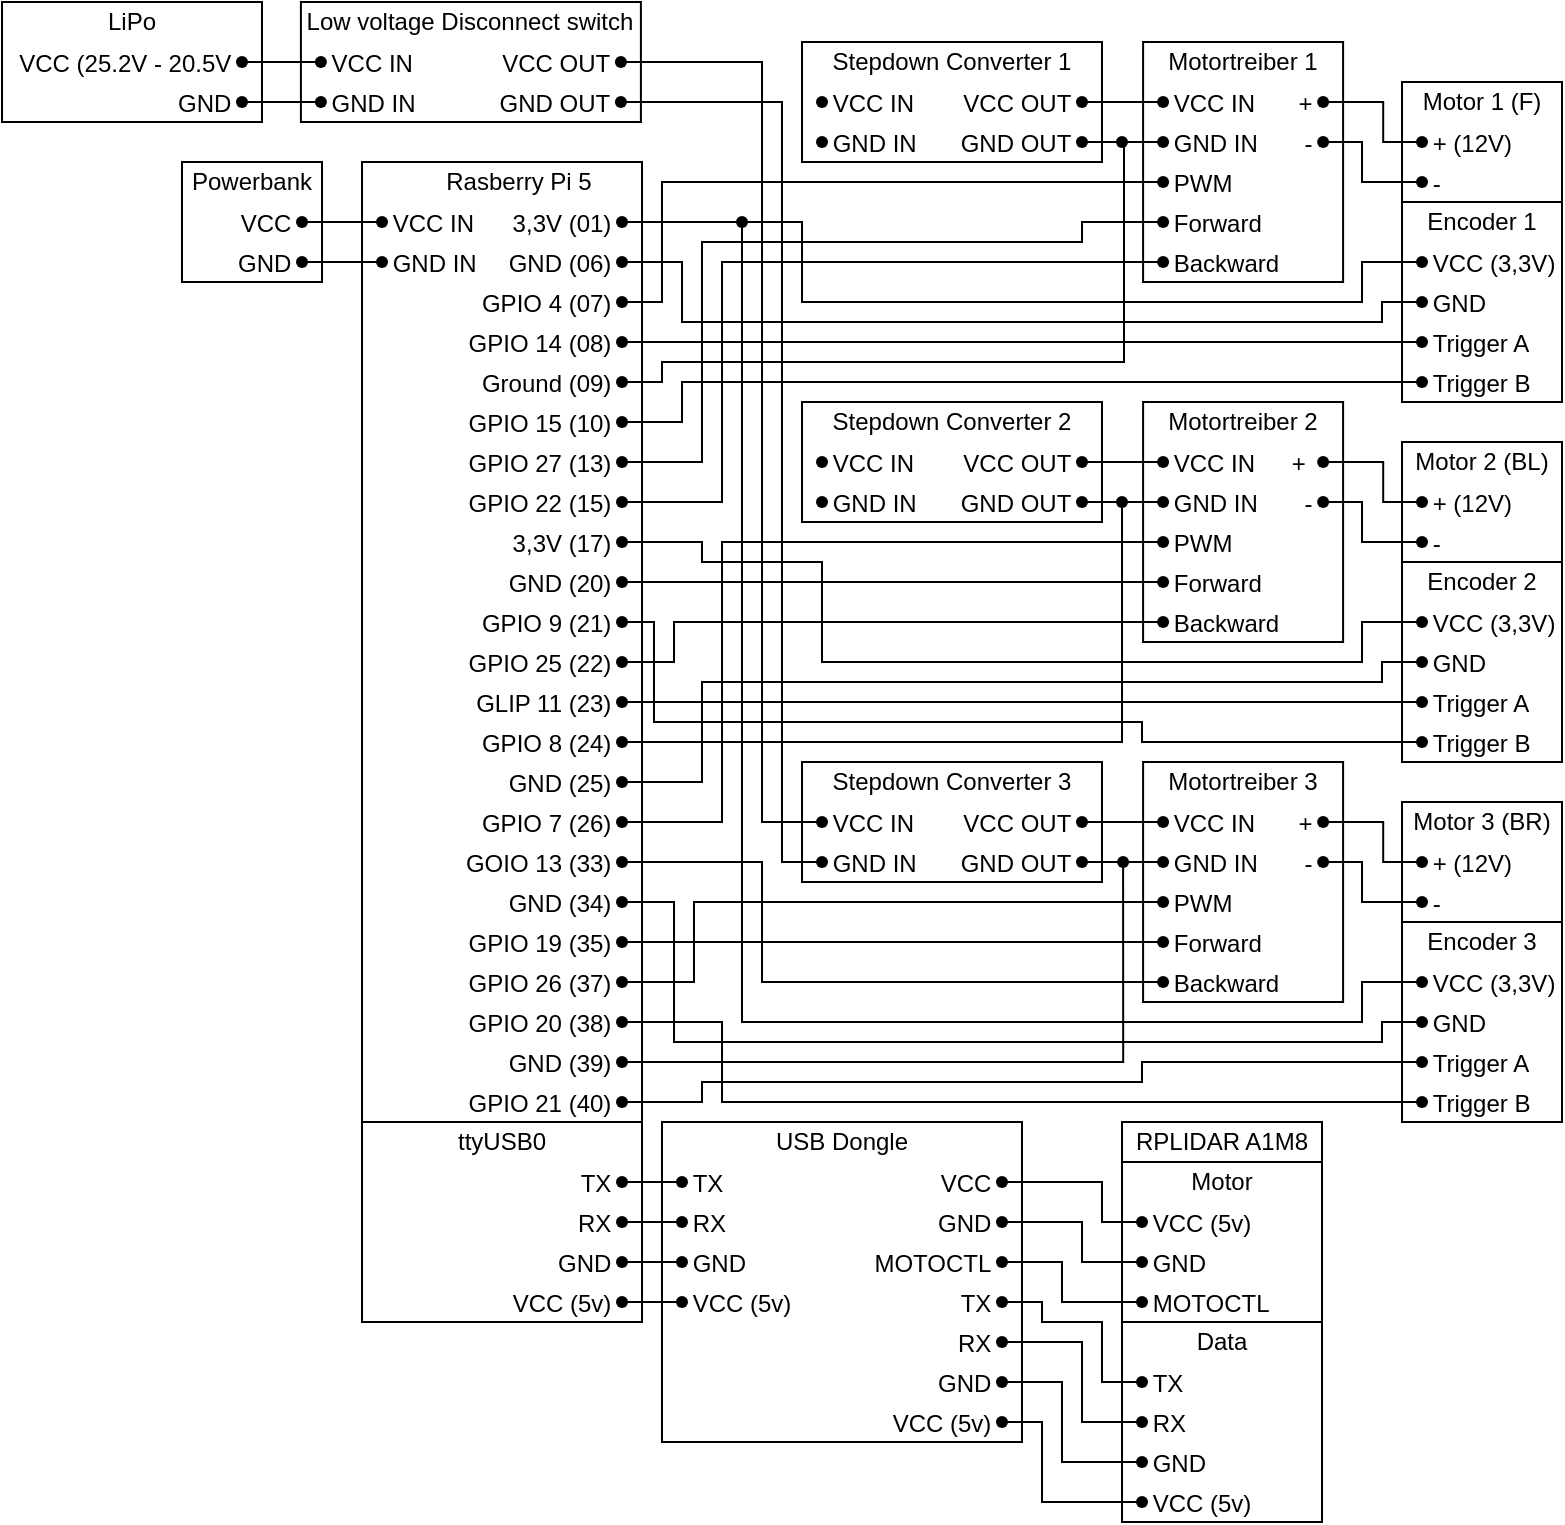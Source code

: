 <mxfile version="26.1.0">
  <diagram name="Page-1" id="UiUzkCV8bTqbFJQ-Q_vU">
    <mxGraphModel dx="1235" dy="1830" grid="1" gridSize="10" guides="1" tooltips="1" connect="1" arrows="1" fold="1" page="1" pageScale="1" pageWidth="827" pageHeight="1169" math="0" shadow="0">
      <root>
        <mxCell id="0" />
        <mxCell id="1" parent="0" />
        <mxCell id="Orui0hAEhWIHDiH9NPAQ-79" value="" style="group" vertex="1" connectable="0" parent="1">
          <mxGeometry x="724" y="-1100" width="80" height="160" as="geometry" />
        </mxCell>
        <mxCell id="Orui0hAEhWIHDiH9NPAQ-80" value="" style="rounded=0;whiteSpace=wrap;html=1;" vertex="1" parent="Orui0hAEhWIHDiH9NPAQ-79">
          <mxGeometry width="80" height="130" as="geometry" />
        </mxCell>
        <mxCell id="Orui0hAEhWIHDiH9NPAQ-81" value="Motor 1 (F)" style="text;html=1;align=center;verticalAlign=middle;whiteSpace=wrap;rounded=0;" vertex="1" parent="Orui0hAEhWIHDiH9NPAQ-79">
          <mxGeometry width="80" height="20" as="geometry" />
        </mxCell>
        <mxCell id="Orui0hAEhWIHDiH9NPAQ-82" value="    + (12V)" style="shape=waypoint;sketch=0;fillStyle=solid;size=6;pointerEvents=1;points=[];fillColor=none;resizable=0;rotatable=0;perimeter=centerPerimeter;snapToPoint=1;align=left;" vertex="1" parent="Orui0hAEhWIHDiH9NPAQ-79">
          <mxGeometry y="20" width="20" height="20" as="geometry" />
        </mxCell>
        <mxCell id="Orui0hAEhWIHDiH9NPAQ-83" value="    -" style="shape=waypoint;sketch=0;fillStyle=solid;size=6;pointerEvents=1;points=[];fillColor=default;resizable=0;rotatable=0;perimeter=centerPerimeter;snapToPoint=1;align=left;" vertex="1" parent="Orui0hAEhWIHDiH9NPAQ-79">
          <mxGeometry y="40" width="20" height="20" as="geometry" />
        </mxCell>
        <mxCell id="Orui0hAEhWIHDiH9NPAQ-84" value="" style="rounded=0;whiteSpace=wrap;html=1;" vertex="1" parent="Orui0hAEhWIHDiH9NPAQ-79">
          <mxGeometry y="60" width="80" height="100.0" as="geometry" />
        </mxCell>
        <mxCell id="Orui0hAEhWIHDiH9NPAQ-85" value="Encoder 1" style="text;html=1;align=center;verticalAlign=middle;whiteSpace=wrap;rounded=0;" vertex="1" parent="Orui0hAEhWIHDiH9NPAQ-79">
          <mxGeometry x="10" y="60" width="60" height="20" as="geometry" />
        </mxCell>
        <mxCell id="Orui0hAEhWIHDiH9NPAQ-86" value="    VCC (3,3V)" style="shape=waypoint;sketch=0;fillStyle=solid;size=6;pointerEvents=1;points=[];fillColor=none;resizable=0;rotatable=0;perimeter=centerPerimeter;snapToPoint=1;align=left;" vertex="1" parent="Orui0hAEhWIHDiH9NPAQ-79">
          <mxGeometry y="80" width="20" height="20" as="geometry" />
        </mxCell>
        <mxCell id="Orui0hAEhWIHDiH9NPAQ-87" value="    GND" style="shape=waypoint;sketch=0;fillStyle=solid;size=6;pointerEvents=1;points=[];fillColor=none;resizable=0;rotatable=0;perimeter=centerPerimeter;snapToPoint=1;align=left;" vertex="1" parent="Orui0hAEhWIHDiH9NPAQ-79">
          <mxGeometry y="100" width="20" height="20" as="geometry" />
        </mxCell>
        <mxCell id="Orui0hAEhWIHDiH9NPAQ-88" value="    Trigger A" style="shape=waypoint;sketch=0;fillStyle=solid;size=6;pointerEvents=1;points=[];fillColor=none;resizable=0;rotatable=0;perimeter=centerPerimeter;snapToPoint=1;align=left;" vertex="1" parent="Orui0hAEhWIHDiH9NPAQ-79">
          <mxGeometry y="120" width="20" height="20" as="geometry" />
        </mxCell>
        <mxCell id="Orui0hAEhWIHDiH9NPAQ-89" value="    Trigger B" style="shape=waypoint;sketch=0;fillStyle=solid;size=6;pointerEvents=1;points=[];fillColor=none;resizable=0;rotatable=0;perimeter=centerPerimeter;snapToPoint=1;align=left;" vertex="1" parent="Orui0hAEhWIHDiH9NPAQ-79">
          <mxGeometry y="140" width="20" height="20" as="geometry" />
        </mxCell>
        <mxCell id="Orui0hAEhWIHDiH9NPAQ-92" value="" style="group" vertex="1" connectable="0" parent="1">
          <mxGeometry x="724" y="-920" width="80" height="160" as="geometry" />
        </mxCell>
        <mxCell id="Orui0hAEhWIHDiH9NPAQ-93" value="" style="rounded=0;whiteSpace=wrap;html=1;" vertex="1" parent="Orui0hAEhWIHDiH9NPAQ-92">
          <mxGeometry width="80" height="130" as="geometry" />
        </mxCell>
        <mxCell id="Orui0hAEhWIHDiH9NPAQ-94" value="Motor 2 (BL)" style="text;html=1;align=center;verticalAlign=middle;whiteSpace=wrap;rounded=0;" vertex="1" parent="Orui0hAEhWIHDiH9NPAQ-92">
          <mxGeometry width="80" height="20" as="geometry" />
        </mxCell>
        <mxCell id="Orui0hAEhWIHDiH9NPAQ-95" value="    + (12V)" style="shape=waypoint;sketch=0;fillStyle=solid;size=6;pointerEvents=1;points=[];fillColor=none;resizable=0;rotatable=0;perimeter=centerPerimeter;snapToPoint=1;align=left;" vertex="1" parent="Orui0hAEhWIHDiH9NPAQ-92">
          <mxGeometry y="20" width="20" height="20" as="geometry" />
        </mxCell>
        <mxCell id="Orui0hAEhWIHDiH9NPAQ-96" value="    -" style="shape=waypoint;sketch=0;fillStyle=solid;size=6;pointerEvents=1;points=[];fillColor=default;resizable=0;rotatable=0;perimeter=centerPerimeter;snapToPoint=1;align=left;" vertex="1" parent="Orui0hAEhWIHDiH9NPAQ-92">
          <mxGeometry y="40" width="20" height="20" as="geometry" />
        </mxCell>
        <mxCell id="Orui0hAEhWIHDiH9NPAQ-97" value="" style="rounded=0;whiteSpace=wrap;html=1;" vertex="1" parent="Orui0hAEhWIHDiH9NPAQ-92">
          <mxGeometry y="60" width="80" height="100.0" as="geometry" />
        </mxCell>
        <mxCell id="Orui0hAEhWIHDiH9NPAQ-98" value="Encoder 2" style="text;html=1;align=center;verticalAlign=middle;whiteSpace=wrap;rounded=0;" vertex="1" parent="Orui0hAEhWIHDiH9NPAQ-92">
          <mxGeometry x="10" y="60" width="60" height="20" as="geometry" />
        </mxCell>
        <mxCell id="Orui0hAEhWIHDiH9NPAQ-99" value="    VCC (3,3V)" style="shape=waypoint;sketch=0;fillStyle=solid;size=6;pointerEvents=1;points=[];fillColor=none;resizable=0;rotatable=0;perimeter=centerPerimeter;snapToPoint=1;align=left;" vertex="1" parent="Orui0hAEhWIHDiH9NPAQ-92">
          <mxGeometry y="80" width="20" height="20" as="geometry" />
        </mxCell>
        <mxCell id="Orui0hAEhWIHDiH9NPAQ-100" value="    GND" style="shape=waypoint;sketch=0;fillStyle=solid;size=6;pointerEvents=1;points=[];fillColor=none;resizable=0;rotatable=0;perimeter=centerPerimeter;snapToPoint=1;align=left;" vertex="1" parent="Orui0hAEhWIHDiH9NPAQ-92">
          <mxGeometry y="100" width="20" height="20" as="geometry" />
        </mxCell>
        <mxCell id="Orui0hAEhWIHDiH9NPAQ-101" value="    Trigger A" style="shape=waypoint;sketch=0;fillStyle=solid;size=6;pointerEvents=1;points=[];fillColor=none;resizable=0;rotatable=0;perimeter=centerPerimeter;snapToPoint=1;align=left;" vertex="1" parent="Orui0hAEhWIHDiH9NPAQ-92">
          <mxGeometry y="120" width="20" height="20" as="geometry" />
        </mxCell>
        <mxCell id="Orui0hAEhWIHDiH9NPAQ-102" value="    Trigger B" style="shape=waypoint;sketch=0;fillStyle=solid;size=6;pointerEvents=1;points=[];fillColor=none;resizable=0;rotatable=0;perimeter=centerPerimeter;snapToPoint=1;align=left;" vertex="1" parent="Orui0hAEhWIHDiH9NPAQ-92">
          <mxGeometry y="140" width="20" height="20" as="geometry" />
        </mxCell>
        <mxCell id="Orui0hAEhWIHDiH9NPAQ-114" value="" style="group" vertex="1" connectable="0" parent="1">
          <mxGeometry x="724" y="-740" width="80" height="160" as="geometry" />
        </mxCell>
        <mxCell id="Orui0hAEhWIHDiH9NPAQ-115" value="" style="rounded=0;whiteSpace=wrap;html=1;" vertex="1" parent="Orui0hAEhWIHDiH9NPAQ-114">
          <mxGeometry width="80" height="130" as="geometry" />
        </mxCell>
        <mxCell id="Orui0hAEhWIHDiH9NPAQ-116" value="Motor 3 (BR)" style="text;html=1;align=center;verticalAlign=middle;whiteSpace=wrap;rounded=0;" vertex="1" parent="Orui0hAEhWIHDiH9NPAQ-114">
          <mxGeometry width="80" height="20" as="geometry" />
        </mxCell>
        <mxCell id="Orui0hAEhWIHDiH9NPAQ-117" value="    + (12V)" style="shape=waypoint;sketch=0;fillStyle=solid;size=6;pointerEvents=1;points=[];fillColor=none;resizable=0;rotatable=0;perimeter=centerPerimeter;snapToPoint=1;align=left;" vertex="1" parent="Orui0hAEhWIHDiH9NPAQ-114">
          <mxGeometry y="20" width="20" height="20" as="geometry" />
        </mxCell>
        <mxCell id="Orui0hAEhWIHDiH9NPAQ-118" value="    -" style="shape=waypoint;sketch=0;fillStyle=solid;size=6;pointerEvents=1;points=[];fillColor=default;resizable=0;rotatable=0;perimeter=centerPerimeter;snapToPoint=1;align=left;" vertex="1" parent="Orui0hAEhWIHDiH9NPAQ-114">
          <mxGeometry y="40" width="20" height="20" as="geometry" />
        </mxCell>
        <mxCell id="Orui0hAEhWIHDiH9NPAQ-119" value="" style="rounded=0;whiteSpace=wrap;html=1;" vertex="1" parent="Orui0hAEhWIHDiH9NPAQ-114">
          <mxGeometry y="60" width="80" height="100.0" as="geometry" />
        </mxCell>
        <mxCell id="Orui0hAEhWIHDiH9NPAQ-120" value="Encoder 3" style="text;html=1;align=center;verticalAlign=middle;whiteSpace=wrap;rounded=0;" vertex="1" parent="Orui0hAEhWIHDiH9NPAQ-114">
          <mxGeometry x="10" y="60" width="60" height="20" as="geometry" />
        </mxCell>
        <mxCell id="Orui0hAEhWIHDiH9NPAQ-121" value="    VCC (3,3V)" style="shape=waypoint;sketch=0;fillStyle=solid;size=6;pointerEvents=1;points=[];fillColor=none;resizable=0;rotatable=0;perimeter=centerPerimeter;snapToPoint=1;align=left;" vertex="1" parent="Orui0hAEhWIHDiH9NPAQ-114">
          <mxGeometry y="80" width="20" height="20" as="geometry" />
        </mxCell>
        <mxCell id="Orui0hAEhWIHDiH9NPAQ-122" value="    GND" style="shape=waypoint;sketch=0;fillStyle=solid;size=6;pointerEvents=1;points=[];fillColor=none;resizable=0;rotatable=0;perimeter=centerPerimeter;snapToPoint=1;align=left;" vertex="1" parent="Orui0hAEhWIHDiH9NPAQ-114">
          <mxGeometry y="100" width="20" height="20" as="geometry" />
        </mxCell>
        <mxCell id="Orui0hAEhWIHDiH9NPAQ-123" value="    Trigger A" style="shape=waypoint;sketch=0;fillStyle=solid;size=6;pointerEvents=1;points=[];fillColor=none;resizable=0;rotatable=0;perimeter=centerPerimeter;snapToPoint=1;align=left;" vertex="1" parent="Orui0hAEhWIHDiH9NPAQ-114">
          <mxGeometry y="120" width="20" height="20" as="geometry" />
        </mxCell>
        <mxCell id="Orui0hAEhWIHDiH9NPAQ-124" value="    Trigger B" style="shape=waypoint;sketch=0;fillStyle=solid;size=6;pointerEvents=1;points=[];fillColor=none;resizable=0;rotatable=0;perimeter=centerPerimeter;snapToPoint=1;align=left;" vertex="1" parent="Orui0hAEhWIHDiH9NPAQ-114">
          <mxGeometry y="140" width="20" height="20" as="geometry" />
        </mxCell>
        <mxCell id="Orui0hAEhWIHDiH9NPAQ-154" value="" style="group" vertex="1" connectable="0" parent="1">
          <mxGeometry x="24" y="-1140" width="130" height="60" as="geometry" />
        </mxCell>
        <mxCell id="Orui0hAEhWIHDiH9NPAQ-149" value="" style="rounded=0;whiteSpace=wrap;html=1;" vertex="1" parent="Orui0hAEhWIHDiH9NPAQ-154">
          <mxGeometry width="130" height="60" as="geometry" />
        </mxCell>
        <mxCell id="Orui0hAEhWIHDiH9NPAQ-150" value="LiPo" style="text;html=1;align=center;verticalAlign=middle;whiteSpace=wrap;rounded=0;" vertex="1" parent="Orui0hAEhWIHDiH9NPAQ-154">
          <mxGeometry width="130" height="20" as="geometry" />
        </mxCell>
        <mxCell id="Orui0hAEhWIHDiH9NPAQ-151" value="VCC (25.2V - 20.5V    " style="shape=waypoint;sketch=0;fillStyle=solid;size=6;pointerEvents=1;points=[];fillColor=none;resizable=0;rotatable=0;perimeter=centerPerimeter;snapToPoint=1;align=right;" vertex="1" parent="Orui0hAEhWIHDiH9NPAQ-154">
          <mxGeometry x="110" y="19.997" width="20" height="20" as="geometry" />
        </mxCell>
        <mxCell id="Orui0hAEhWIHDiH9NPAQ-152" value="GND    " style="shape=waypoint;sketch=0;fillStyle=solid;size=6;pointerEvents=1;points=[];fillColor=none;resizable=0;rotatable=0;perimeter=centerPerimeter;snapToPoint=1;align=right;" vertex="1" parent="Orui0hAEhWIHDiH9NPAQ-154">
          <mxGeometry x="110" y="39.993" width="20" height="20" as="geometry" />
        </mxCell>
        <mxCell id="Orui0hAEhWIHDiH9NPAQ-153" value="" style="edgeStyle=segmentEdgeStyle;endArrow=none;html=1;curved=0;rounded=0;endSize=8;startSize=8;startFill=0;entryX=0.66;entryY=-0.058;entryDx=0;entryDy=0;entryPerimeter=0;" edge="1" parent="Orui0hAEhWIHDiH9NPAQ-154" source="Orui0hAEhWIHDiH9NPAQ-152" target="Orui0hAEhWIHDiH9NPAQ-152">
          <mxGeometry width="50" height="50" relative="1" as="geometry">
            <mxPoint x="40" y="93.333" as="sourcePoint" />
            <mxPoint y="66.667" as="targetPoint" />
            <Array as="points" />
          </mxGeometry>
        </mxCell>
        <mxCell id="Orui0hAEhWIHDiH9NPAQ-171" value="" style="group" vertex="1" connectable="0" parent="1">
          <mxGeometry x="173.45" y="-1140" width="170" height="60" as="geometry" />
        </mxCell>
        <mxCell id="Orui0hAEhWIHDiH9NPAQ-161" value="" style="rounded=0;whiteSpace=wrap;html=1;" vertex="1" parent="Orui0hAEhWIHDiH9NPAQ-171">
          <mxGeometry width="170" height="60" as="geometry" />
        </mxCell>
        <mxCell id="Orui0hAEhWIHDiH9NPAQ-164" value="Low voltage Disconnect switch" style="text;html=1;align=center;verticalAlign=middle;whiteSpace=wrap;rounded=0;" vertex="1" parent="Orui0hAEhWIHDiH9NPAQ-171">
          <mxGeometry width="170" height="20" as="geometry" />
        </mxCell>
        <mxCell id="Orui0hAEhWIHDiH9NPAQ-165" value="    VCC IN" style="shape=waypoint;sketch=0;fillStyle=solid;size=6;pointerEvents=1;points=[];fillColor=none;resizable=0;rotatable=0;perimeter=centerPerimeter;snapToPoint=1;align=left;" vertex="1" parent="Orui0hAEhWIHDiH9NPAQ-171">
          <mxGeometry y="20" width="20" height="20" as="geometry" />
        </mxCell>
        <mxCell id="Orui0hAEhWIHDiH9NPAQ-166" value="    GND IN" style="shape=waypoint;sketch=0;fillStyle=solid;size=6;pointerEvents=1;points=[];fillColor=none;resizable=0;rotatable=0;perimeter=centerPerimeter;snapToPoint=1;align=left;" vertex="1" parent="Orui0hAEhWIHDiH9NPAQ-171">
          <mxGeometry y="40" width="20" height="20" as="geometry" />
        </mxCell>
        <mxCell id="Orui0hAEhWIHDiH9NPAQ-167" value="GND OUT    " style="shape=waypoint;sketch=0;fillStyle=solid;size=6;pointerEvents=1;points=[];fillColor=none;resizable=0;rotatable=0;perimeter=centerPerimeter;snapToPoint=1;align=right;" vertex="1" parent="Orui0hAEhWIHDiH9NPAQ-171">
          <mxGeometry x="150" y="40" width="20" height="20" as="geometry" />
        </mxCell>
        <mxCell id="Orui0hAEhWIHDiH9NPAQ-168" value="VCC OUT    " style="shape=waypoint;sketch=0;fillStyle=solid;size=6;pointerEvents=1;points=[];fillColor=none;resizable=0;rotatable=0;perimeter=centerPerimeter;snapToPoint=1;align=right;" vertex="1" parent="Orui0hAEhWIHDiH9NPAQ-171">
          <mxGeometry x="150" y="20" width="20" height="20" as="geometry" />
        </mxCell>
        <mxCell id="Orui0hAEhWIHDiH9NPAQ-180" style="edgeStyle=orthogonalEdgeStyle;rounded=0;orthogonalLoop=1;jettySize=auto;html=1;endArrow=none;startFill=0;" edge="1" parent="1" source="Orui0hAEhWIHDiH9NPAQ-151" target="Orui0hAEhWIHDiH9NPAQ-165">
          <mxGeometry relative="1" as="geometry" />
        </mxCell>
        <mxCell id="Orui0hAEhWIHDiH9NPAQ-181" style="edgeStyle=orthogonalEdgeStyle;rounded=0;orthogonalLoop=1;jettySize=auto;html=1;entryX=0.595;entryY=0.36;entryDx=0;entryDy=0;entryPerimeter=0;endArrow=none;startFill=0;" edge="1" parent="1" source="Orui0hAEhWIHDiH9NPAQ-152" target="Orui0hAEhWIHDiH9NPAQ-166">
          <mxGeometry relative="1" as="geometry" />
        </mxCell>
        <mxCell id="Orui0hAEhWIHDiH9NPAQ-187" value="" style="group" vertex="1" connectable="0" parent="1">
          <mxGeometry x="594" y="-760" width="100.553" height="120" as="geometry" />
        </mxCell>
        <mxCell id="Orui0hAEhWIHDiH9NPAQ-188" value="" style="rounded=0;whiteSpace=wrap;html=1;" vertex="1" parent="Orui0hAEhWIHDiH9NPAQ-187">
          <mxGeometry x="0.55" width="100" height="120" as="geometry" />
        </mxCell>
        <mxCell id="Orui0hAEhWIHDiH9NPAQ-189" value="Motortreiber 3" style="text;html=1;align=center;verticalAlign=middle;whiteSpace=wrap;rounded=0;" vertex="1" parent="Orui0hAEhWIHDiH9NPAQ-187">
          <mxGeometry width="100.55" height="20" as="geometry" />
        </mxCell>
        <mxCell id="Orui0hAEhWIHDiH9NPAQ-190" value="+    " style="shape=waypoint;sketch=0;fillStyle=solid;size=6;pointerEvents=1;points=[];fillColor=none;resizable=0;rotatable=0;perimeter=centerPerimeter;snapToPoint=1;align=right;" vertex="1" parent="Orui0hAEhWIHDiH9NPAQ-187">
          <mxGeometry x="80.553" y="20" width="20" height="20" as="geometry" />
        </mxCell>
        <mxCell id="Orui0hAEhWIHDiH9NPAQ-191" value="-    " style="shape=waypoint;sketch=0;fillStyle=solid;size=6;pointerEvents=1;points=[];fillColor=none;resizable=0;rotatable=0;perimeter=centerPerimeter;snapToPoint=1;align=right;" vertex="1" parent="Orui0hAEhWIHDiH9NPAQ-187">
          <mxGeometry x="80.553" y="40" width="20" height="20" as="geometry" />
        </mxCell>
        <mxCell id="Orui0hAEhWIHDiH9NPAQ-192" value="    PWM" style="shape=waypoint;sketch=0;fillStyle=solid;size=6;pointerEvents=1;points=[];fillColor=none;resizable=0;rotatable=0;perimeter=centerPerimeter;snapToPoint=1;align=left;" vertex="1" parent="Orui0hAEhWIHDiH9NPAQ-187">
          <mxGeometry x="0.55" y="60" width="20" height="20" as="geometry" />
        </mxCell>
        <mxCell id="Orui0hAEhWIHDiH9NPAQ-193" value="    Forward" style="shape=waypoint;sketch=0;fillStyle=solid;size=6;pointerEvents=1;points=[];fillColor=none;resizable=0;rotatable=0;perimeter=centerPerimeter;snapToPoint=1;align=left;" vertex="1" parent="Orui0hAEhWIHDiH9NPAQ-187">
          <mxGeometry x="0.55" y="80" width="20" height="20" as="geometry" />
        </mxCell>
        <mxCell id="Orui0hAEhWIHDiH9NPAQ-194" value="    Backward" style="shape=waypoint;sketch=0;fillStyle=solid;size=6;pointerEvents=1;points=[];fillColor=none;resizable=0;rotatable=0;perimeter=centerPerimeter;snapToPoint=1;align=left;" vertex="1" parent="Orui0hAEhWIHDiH9NPAQ-187">
          <mxGeometry x="0.55" y="100" width="20" height="20" as="geometry" />
        </mxCell>
        <mxCell id="Orui0hAEhWIHDiH9NPAQ-195" value="    VCC IN" style="shape=waypoint;sketch=0;fillStyle=solid;size=6;pointerEvents=1;points=[];fillColor=none;resizable=0;rotatable=0;perimeter=centerPerimeter;snapToPoint=1;align=left;" vertex="1" parent="Orui0hAEhWIHDiH9NPAQ-187">
          <mxGeometry x="0.55" y="20" width="20" height="20" as="geometry" />
        </mxCell>
        <mxCell id="Orui0hAEhWIHDiH9NPAQ-196" value="    GND IN" style="shape=waypoint;sketch=0;fillStyle=solid;size=6;pointerEvents=1;points=[];fillColor=none;resizable=0;rotatable=0;perimeter=centerPerimeter;snapToPoint=1;align=left;" vertex="1" parent="Orui0hAEhWIHDiH9NPAQ-187">
          <mxGeometry x="0.55" y="40" width="20" height="20" as="geometry" />
        </mxCell>
        <mxCell id="Orui0hAEhWIHDiH9NPAQ-198" value="" style="group" vertex="1" connectable="0" parent="1">
          <mxGeometry x="594" y="-940" width="100.553" height="120" as="geometry" />
        </mxCell>
        <mxCell id="Orui0hAEhWIHDiH9NPAQ-199" value="" style="rounded=0;whiteSpace=wrap;html=1;" vertex="1" parent="Orui0hAEhWIHDiH9NPAQ-198">
          <mxGeometry x="0.55" width="100" height="120" as="geometry" />
        </mxCell>
        <mxCell id="Orui0hAEhWIHDiH9NPAQ-200" value="Motortreiber 2" style="text;html=1;align=center;verticalAlign=middle;whiteSpace=wrap;rounded=0;" vertex="1" parent="Orui0hAEhWIHDiH9NPAQ-198">
          <mxGeometry width="100.55" height="20" as="geometry" />
        </mxCell>
        <mxCell id="Orui0hAEhWIHDiH9NPAQ-201" value="+     " style="shape=waypoint;sketch=0;fillStyle=solid;size=6;pointerEvents=1;points=[];fillColor=none;resizable=0;rotatable=0;perimeter=centerPerimeter;snapToPoint=1;align=right;" vertex="1" parent="Orui0hAEhWIHDiH9NPAQ-198">
          <mxGeometry x="80.553" y="20" width="20" height="20" as="geometry" />
        </mxCell>
        <mxCell id="Orui0hAEhWIHDiH9NPAQ-202" value="-    " style="shape=waypoint;sketch=0;fillStyle=solid;size=6;pointerEvents=1;points=[];fillColor=none;resizable=0;rotatable=0;perimeter=centerPerimeter;snapToPoint=1;align=right;" vertex="1" parent="Orui0hAEhWIHDiH9NPAQ-198">
          <mxGeometry x="80.553" y="40" width="20" height="20" as="geometry" />
        </mxCell>
        <mxCell id="Orui0hAEhWIHDiH9NPAQ-203" value="    PWM" style="shape=waypoint;sketch=0;fillStyle=solid;size=6;pointerEvents=1;points=[];fillColor=none;resizable=0;rotatable=0;perimeter=centerPerimeter;snapToPoint=1;align=left;" vertex="1" parent="Orui0hAEhWIHDiH9NPAQ-198">
          <mxGeometry x="0.55" y="60" width="20" height="20" as="geometry" />
        </mxCell>
        <mxCell id="Orui0hAEhWIHDiH9NPAQ-204" value="    Forward" style="shape=waypoint;sketch=0;fillStyle=solid;size=6;pointerEvents=1;points=[];fillColor=none;resizable=0;rotatable=0;perimeter=centerPerimeter;snapToPoint=1;align=left;" vertex="1" parent="Orui0hAEhWIHDiH9NPAQ-198">
          <mxGeometry x="0.55" y="80" width="20" height="20" as="geometry" />
        </mxCell>
        <mxCell id="Orui0hAEhWIHDiH9NPAQ-205" value="    Backward" style="shape=waypoint;sketch=0;fillStyle=solid;size=6;pointerEvents=1;points=[];fillColor=none;resizable=0;rotatable=0;perimeter=centerPerimeter;snapToPoint=1;align=left;" vertex="1" parent="Orui0hAEhWIHDiH9NPAQ-198">
          <mxGeometry x="0.55" y="100" width="20" height="20" as="geometry" />
        </mxCell>
        <mxCell id="Orui0hAEhWIHDiH9NPAQ-206" value="    VCC IN" style="shape=waypoint;sketch=0;fillStyle=solid;size=6;pointerEvents=1;points=[];fillColor=none;resizable=0;rotatable=0;perimeter=centerPerimeter;snapToPoint=1;align=left;" vertex="1" parent="Orui0hAEhWIHDiH9NPAQ-198">
          <mxGeometry x="0.55" y="20" width="20" height="20" as="geometry" />
        </mxCell>
        <mxCell id="Orui0hAEhWIHDiH9NPAQ-207" value="    GND IN" style="shape=waypoint;sketch=0;fillStyle=solid;size=6;pointerEvents=1;points=[];fillColor=none;resizable=0;rotatable=0;perimeter=centerPerimeter;snapToPoint=1;align=left;" vertex="1" parent="Orui0hAEhWIHDiH9NPAQ-198">
          <mxGeometry x="0.55" y="40" width="20" height="20" as="geometry" />
        </mxCell>
        <mxCell id="Orui0hAEhWIHDiH9NPAQ-208" value="" style="group" vertex="1" connectable="0" parent="1">
          <mxGeometry x="594" y="-1120" width="100.553" height="120" as="geometry" />
        </mxCell>
        <mxCell id="Orui0hAEhWIHDiH9NPAQ-209" value="" style="rounded=0;whiteSpace=wrap;html=1;" vertex="1" parent="Orui0hAEhWIHDiH9NPAQ-208">
          <mxGeometry x="0.55" width="100" height="120" as="geometry" />
        </mxCell>
        <mxCell id="Orui0hAEhWIHDiH9NPAQ-210" value="Motortreiber 1" style="text;html=1;align=center;verticalAlign=middle;whiteSpace=wrap;rounded=0;" vertex="1" parent="Orui0hAEhWIHDiH9NPAQ-208">
          <mxGeometry width="100.55" height="20" as="geometry" />
        </mxCell>
        <mxCell id="Orui0hAEhWIHDiH9NPAQ-211" value="+    " style="shape=waypoint;sketch=0;fillStyle=solid;size=6;pointerEvents=1;points=[];fillColor=none;resizable=0;rotatable=0;perimeter=centerPerimeter;snapToPoint=1;align=right;" vertex="1" parent="Orui0hAEhWIHDiH9NPAQ-208">
          <mxGeometry x="80.553" y="20" width="20" height="20" as="geometry" />
        </mxCell>
        <mxCell id="Orui0hAEhWIHDiH9NPAQ-212" value="-    " style="shape=waypoint;sketch=0;fillStyle=solid;size=6;pointerEvents=1;points=[];fillColor=none;resizable=0;rotatable=0;perimeter=centerPerimeter;snapToPoint=1;align=right;" vertex="1" parent="Orui0hAEhWIHDiH9NPAQ-208">
          <mxGeometry x="80.553" y="40" width="20" height="20" as="geometry" />
        </mxCell>
        <mxCell id="Orui0hAEhWIHDiH9NPAQ-213" value="    PWM" style="shape=waypoint;sketch=0;fillStyle=solid;size=6;pointerEvents=1;points=[];fillColor=none;resizable=0;rotatable=0;perimeter=centerPerimeter;snapToPoint=1;align=left;" vertex="1" parent="Orui0hAEhWIHDiH9NPAQ-208">
          <mxGeometry x="0.55" y="60" width="20" height="20" as="geometry" />
        </mxCell>
        <mxCell id="Orui0hAEhWIHDiH9NPAQ-214" value="    Forward" style="shape=waypoint;sketch=0;fillStyle=solid;size=6;pointerEvents=1;points=[];fillColor=none;resizable=0;rotatable=0;perimeter=centerPerimeter;snapToPoint=1;align=left;" vertex="1" parent="Orui0hAEhWIHDiH9NPAQ-208">
          <mxGeometry x="0.55" y="80" width="20" height="20" as="geometry" />
        </mxCell>
        <mxCell id="Orui0hAEhWIHDiH9NPAQ-215" value="    Backward" style="shape=waypoint;sketch=0;fillStyle=solid;size=6;pointerEvents=1;points=[];fillColor=none;resizable=0;rotatable=0;perimeter=centerPerimeter;snapToPoint=1;align=left;" vertex="1" parent="Orui0hAEhWIHDiH9NPAQ-208">
          <mxGeometry x="0.55" y="100" width="20" height="20" as="geometry" />
        </mxCell>
        <mxCell id="Orui0hAEhWIHDiH9NPAQ-216" value="    VCC IN" style="shape=waypoint;sketch=0;fillStyle=solid;size=6;pointerEvents=1;points=[];fillColor=none;resizable=0;rotatable=0;perimeter=centerPerimeter;snapToPoint=1;align=left;" vertex="1" parent="Orui0hAEhWIHDiH9NPAQ-208">
          <mxGeometry x="0.55" y="20" width="20" height="20" as="geometry" />
        </mxCell>
        <mxCell id="Orui0hAEhWIHDiH9NPAQ-217" value="    GND IN" style="shape=waypoint;sketch=0;fillStyle=solid;size=6;pointerEvents=1;points=[];fillColor=none;resizable=0;rotatable=0;perimeter=centerPerimeter;snapToPoint=1;align=left;" vertex="1" parent="Orui0hAEhWIHDiH9NPAQ-208">
          <mxGeometry x="0.55" y="40" width="20" height="20" as="geometry" />
        </mxCell>
        <mxCell id="Orui0hAEhWIHDiH9NPAQ-227" value="" style="group" vertex="1" connectable="0" parent="1">
          <mxGeometry x="424" y="-1120" width="150" height="60" as="geometry" />
        </mxCell>
        <mxCell id="Orui0hAEhWIHDiH9NPAQ-226" value="" style="rounded=0;whiteSpace=wrap;html=1;" vertex="1" parent="Orui0hAEhWIHDiH9NPAQ-227">
          <mxGeometry width="150" height="60" as="geometry" />
        </mxCell>
        <mxCell id="Orui0hAEhWIHDiH9NPAQ-221" value="Stepdown Converter 1" style="text;html=1;align=center;verticalAlign=middle;whiteSpace=wrap;rounded=0;" vertex="1" parent="Orui0hAEhWIHDiH9NPAQ-227">
          <mxGeometry width="150" height="20" as="geometry" />
        </mxCell>
        <mxCell id="Orui0hAEhWIHDiH9NPAQ-222" value="    VCC IN" style="shape=waypoint;sketch=0;fillStyle=solid;size=6;pointerEvents=1;points=[];fillColor=none;resizable=0;rotatable=0;perimeter=centerPerimeter;snapToPoint=1;align=left;" vertex="1" parent="Orui0hAEhWIHDiH9NPAQ-227">
          <mxGeometry y="20" width="20" height="20" as="geometry" />
        </mxCell>
        <mxCell id="Orui0hAEhWIHDiH9NPAQ-223" value="    GND IN" style="shape=waypoint;sketch=0;fillStyle=solid;size=6;pointerEvents=1;points=[];fillColor=none;resizable=0;rotatable=0;perimeter=centerPerimeter;snapToPoint=1;align=left;" vertex="1" parent="Orui0hAEhWIHDiH9NPAQ-227">
          <mxGeometry y="40" width="20" height="20" as="geometry" />
        </mxCell>
        <mxCell id="Orui0hAEhWIHDiH9NPAQ-224" value="VCC OUT    " style="shape=waypoint;sketch=0;fillStyle=solid;size=6;pointerEvents=1;points=[];fillColor=none;resizable=0;rotatable=0;perimeter=centerPerimeter;snapToPoint=1;align=right;" vertex="1" parent="Orui0hAEhWIHDiH9NPAQ-227">
          <mxGeometry x="130" y="20" width="20" height="20" as="geometry" />
        </mxCell>
        <mxCell id="Orui0hAEhWIHDiH9NPAQ-225" value="GND OUT    " style="shape=waypoint;sketch=0;fillStyle=solid;size=6;pointerEvents=1;points=[];fillColor=none;resizable=0;rotatable=0;perimeter=centerPerimeter;snapToPoint=1;align=right;" vertex="1" parent="Orui0hAEhWIHDiH9NPAQ-227">
          <mxGeometry x="130" y="40" width="20" height="20" as="geometry" />
        </mxCell>
        <mxCell id="Orui0hAEhWIHDiH9NPAQ-235" value="" style="group" vertex="1" connectable="0" parent="1">
          <mxGeometry x="424" y="-940" width="150" height="60" as="geometry" />
        </mxCell>
        <mxCell id="Orui0hAEhWIHDiH9NPAQ-236" value="" style="rounded=0;whiteSpace=wrap;html=1;" vertex="1" parent="Orui0hAEhWIHDiH9NPAQ-235">
          <mxGeometry width="150" height="60" as="geometry" />
        </mxCell>
        <mxCell id="Orui0hAEhWIHDiH9NPAQ-237" value="Stepdown Converter 2" style="text;html=1;align=center;verticalAlign=middle;whiteSpace=wrap;rounded=0;" vertex="1" parent="Orui0hAEhWIHDiH9NPAQ-235">
          <mxGeometry width="150" height="20" as="geometry" />
        </mxCell>
        <mxCell id="Orui0hAEhWIHDiH9NPAQ-238" value="    VCC IN" style="shape=waypoint;sketch=0;fillStyle=solid;size=6;pointerEvents=1;points=[];fillColor=none;resizable=0;rotatable=0;perimeter=centerPerimeter;snapToPoint=1;align=left;" vertex="1" parent="Orui0hAEhWIHDiH9NPAQ-235">
          <mxGeometry y="20" width="20" height="20" as="geometry" />
        </mxCell>
        <mxCell id="Orui0hAEhWIHDiH9NPAQ-239" value="    GND IN" style="shape=waypoint;sketch=0;fillStyle=solid;size=6;pointerEvents=1;points=[];fillColor=none;resizable=0;rotatable=0;perimeter=centerPerimeter;snapToPoint=1;align=left;" vertex="1" parent="Orui0hAEhWIHDiH9NPAQ-235">
          <mxGeometry y="40" width="20" height="20" as="geometry" />
        </mxCell>
        <mxCell id="Orui0hAEhWIHDiH9NPAQ-240" value="VCC OUT    " style="shape=waypoint;sketch=0;fillStyle=solid;size=6;pointerEvents=1;points=[];fillColor=none;resizable=0;rotatable=0;perimeter=centerPerimeter;snapToPoint=1;align=right;" vertex="1" parent="Orui0hAEhWIHDiH9NPAQ-235">
          <mxGeometry x="130" y="20" width="20" height="20" as="geometry" />
        </mxCell>
        <mxCell id="Orui0hAEhWIHDiH9NPAQ-241" value="GND OUT    " style="shape=waypoint;sketch=0;fillStyle=solid;size=6;pointerEvents=1;points=[];fillColor=none;resizable=0;rotatable=0;perimeter=centerPerimeter;snapToPoint=1;align=right;" vertex="1" parent="Orui0hAEhWIHDiH9NPAQ-235">
          <mxGeometry x="130" y="40" width="20" height="20" as="geometry" />
        </mxCell>
        <mxCell id="Orui0hAEhWIHDiH9NPAQ-242" value="" style="group" vertex="1" connectable="0" parent="1">
          <mxGeometry x="424" y="-760" width="150" height="60" as="geometry" />
        </mxCell>
        <mxCell id="Orui0hAEhWIHDiH9NPAQ-243" value="" style="rounded=0;whiteSpace=wrap;html=1;" vertex="1" parent="Orui0hAEhWIHDiH9NPAQ-242">
          <mxGeometry width="150" height="60" as="geometry" />
        </mxCell>
        <mxCell id="Orui0hAEhWIHDiH9NPAQ-244" value="Stepdown Converter 3" style="text;html=1;align=center;verticalAlign=middle;whiteSpace=wrap;rounded=0;" vertex="1" parent="Orui0hAEhWIHDiH9NPAQ-242">
          <mxGeometry width="150" height="20" as="geometry" />
        </mxCell>
        <mxCell id="Orui0hAEhWIHDiH9NPAQ-245" value="    VCC IN" style="shape=waypoint;sketch=0;fillStyle=solid;size=6;pointerEvents=1;points=[];fillColor=none;resizable=0;rotatable=0;perimeter=centerPerimeter;snapToPoint=1;align=left;" vertex="1" parent="Orui0hAEhWIHDiH9NPAQ-242">
          <mxGeometry y="20" width="20" height="20" as="geometry" />
        </mxCell>
        <mxCell id="Orui0hAEhWIHDiH9NPAQ-246" value="    GND IN" style="shape=waypoint;sketch=0;fillStyle=solid;size=6;pointerEvents=1;points=[];fillColor=none;resizable=0;rotatable=0;perimeter=centerPerimeter;snapToPoint=1;align=left;" vertex="1" parent="Orui0hAEhWIHDiH9NPAQ-242">
          <mxGeometry y="40" width="20" height="20" as="geometry" />
        </mxCell>
        <mxCell id="Orui0hAEhWIHDiH9NPAQ-247" value="VCC OUT    " style="shape=waypoint;sketch=0;fillStyle=solid;size=6;pointerEvents=1;points=[];fillColor=none;resizable=0;rotatable=0;perimeter=centerPerimeter;snapToPoint=1;align=right;" vertex="1" parent="Orui0hAEhWIHDiH9NPAQ-242">
          <mxGeometry x="130" y="20" width="20" height="20" as="geometry" />
        </mxCell>
        <mxCell id="Orui0hAEhWIHDiH9NPAQ-248" value="GND OUT    " style="shape=waypoint;sketch=0;fillStyle=solid;size=6;pointerEvents=1;points=[];fillColor=none;resizable=0;rotatable=0;perimeter=centerPerimeter;snapToPoint=1;align=right;" vertex="1" parent="Orui0hAEhWIHDiH9NPAQ-242">
          <mxGeometry x="130" y="40" width="20" height="20" as="geometry" />
        </mxCell>
        <mxCell id="Orui0hAEhWIHDiH9NPAQ-249" style="edgeStyle=orthogonalEdgeStyle;rounded=0;orthogonalLoop=1;jettySize=auto;html=1;endArrow=none;startFill=0;" edge="1" parent="1" source="Orui0hAEhWIHDiH9NPAQ-224" target="Orui0hAEhWIHDiH9NPAQ-216">
          <mxGeometry relative="1" as="geometry" />
        </mxCell>
        <mxCell id="Orui0hAEhWIHDiH9NPAQ-250" style="edgeStyle=orthogonalEdgeStyle;rounded=0;orthogonalLoop=1;jettySize=auto;html=1;endArrow=none;startFill=0;" edge="1" parent="1" source="Orui0hAEhWIHDiH9NPAQ-225" target="Orui0hAEhWIHDiH9NPAQ-217">
          <mxGeometry relative="1" as="geometry" />
        </mxCell>
        <mxCell id="Orui0hAEhWIHDiH9NPAQ-251" style="edgeStyle=orthogonalEdgeStyle;rounded=0;orthogonalLoop=1;jettySize=auto;html=1;endArrow=none;startFill=0;" edge="1" parent="1" source="Orui0hAEhWIHDiH9NPAQ-240" target="Orui0hAEhWIHDiH9NPAQ-206">
          <mxGeometry relative="1" as="geometry" />
        </mxCell>
        <mxCell id="Orui0hAEhWIHDiH9NPAQ-252" style="edgeStyle=orthogonalEdgeStyle;rounded=0;orthogonalLoop=1;jettySize=auto;html=1;endArrow=none;startFill=0;" edge="1" parent="1" source="Orui0hAEhWIHDiH9NPAQ-241" target="Orui0hAEhWIHDiH9NPAQ-207">
          <mxGeometry relative="1" as="geometry" />
        </mxCell>
        <mxCell id="Orui0hAEhWIHDiH9NPAQ-253" style="edgeStyle=orthogonalEdgeStyle;rounded=0;orthogonalLoop=1;jettySize=auto;html=1;endArrow=none;startFill=0;" edge="1" parent="1" source="Orui0hAEhWIHDiH9NPAQ-247" target="Orui0hAEhWIHDiH9NPAQ-195">
          <mxGeometry relative="1" as="geometry" />
        </mxCell>
        <mxCell id="Orui0hAEhWIHDiH9NPAQ-254" style="edgeStyle=orthogonalEdgeStyle;rounded=0;orthogonalLoop=1;jettySize=auto;html=1;endArrow=none;startFill=0;" edge="1" parent="1" source="Orui0hAEhWIHDiH9NPAQ-248" target="Orui0hAEhWIHDiH9NPAQ-196">
          <mxGeometry relative="1" as="geometry" />
        </mxCell>
        <mxCell id="Orui0hAEhWIHDiH9NPAQ-256" style="edgeStyle=orthogonalEdgeStyle;rounded=0;orthogonalLoop=1;jettySize=auto;html=1;endArrow=none;startFill=0;" edge="1" parent="1" source="Orui0hAEhWIHDiH9NPAQ-211" target="Orui0hAEhWIHDiH9NPAQ-82">
          <mxGeometry relative="1" as="geometry" />
        </mxCell>
        <mxCell id="Orui0hAEhWIHDiH9NPAQ-257" style="edgeStyle=orthogonalEdgeStyle;rounded=0;orthogonalLoop=1;jettySize=auto;html=1;endArrow=none;startFill=0;" edge="1" parent="1" source="Orui0hAEhWIHDiH9NPAQ-212" target="Orui0hAEhWIHDiH9NPAQ-83">
          <mxGeometry relative="1" as="geometry">
            <Array as="points">
              <mxPoint x="704" y="-1070" />
              <mxPoint x="704" y="-1050" />
            </Array>
          </mxGeometry>
        </mxCell>
        <mxCell id="Orui0hAEhWIHDiH9NPAQ-262" style="edgeStyle=orthogonalEdgeStyle;rounded=0;orthogonalLoop=1;jettySize=auto;html=1;entryX=0.357;entryY=0.447;entryDx=0;entryDy=0;entryPerimeter=0;endArrow=none;startFill=0;" edge="1" parent="1" source="Orui0hAEhWIHDiH9NPAQ-201" target="Orui0hAEhWIHDiH9NPAQ-95">
          <mxGeometry relative="1" as="geometry" />
        </mxCell>
        <mxCell id="Orui0hAEhWIHDiH9NPAQ-263" style="edgeStyle=orthogonalEdgeStyle;rounded=0;orthogonalLoop=1;jettySize=auto;html=1;endArrow=none;startFill=0;" edge="1" parent="1" source="Orui0hAEhWIHDiH9NPAQ-202" target="Orui0hAEhWIHDiH9NPAQ-96">
          <mxGeometry relative="1" as="geometry">
            <Array as="points">
              <mxPoint x="704" y="-890" />
              <mxPoint x="704" y="-870" />
            </Array>
          </mxGeometry>
        </mxCell>
        <mxCell id="Orui0hAEhWIHDiH9NPAQ-264" style="edgeStyle=orthogonalEdgeStyle;rounded=0;orthogonalLoop=1;jettySize=auto;html=1;entryX=0.378;entryY=0.615;entryDx=0;entryDy=0;entryPerimeter=0;endArrow=none;startFill=0;" edge="1" parent="1" source="Orui0hAEhWIHDiH9NPAQ-190" target="Orui0hAEhWIHDiH9NPAQ-117">
          <mxGeometry relative="1" as="geometry" />
        </mxCell>
        <mxCell id="Orui0hAEhWIHDiH9NPAQ-265" style="edgeStyle=orthogonalEdgeStyle;rounded=0;orthogonalLoop=1;jettySize=auto;html=1;entryX=0.184;entryY=0.48;entryDx=0;entryDy=0;entryPerimeter=0;endArrow=none;startFill=0;" edge="1" parent="1" source="Orui0hAEhWIHDiH9NPAQ-191" target="Orui0hAEhWIHDiH9NPAQ-118">
          <mxGeometry relative="1" as="geometry">
            <Array as="points">
              <mxPoint x="704" y="-710" />
              <mxPoint x="704" y="-690" />
            </Array>
          </mxGeometry>
        </mxCell>
        <mxCell id="Orui0hAEhWIHDiH9NPAQ-276" value="" style="group" vertex="1" connectable="0" parent="1">
          <mxGeometry x="114" y="-1060" width="70" height="60" as="geometry" />
        </mxCell>
        <mxCell id="Orui0hAEhWIHDiH9NPAQ-273" value="" style="rounded=0;whiteSpace=wrap;html=1;" vertex="1" parent="Orui0hAEhWIHDiH9NPAQ-276">
          <mxGeometry width="70" height="60" as="geometry" />
        </mxCell>
        <mxCell id="Orui0hAEhWIHDiH9NPAQ-272" value="Powerbank" style="text;html=1;align=center;verticalAlign=middle;whiteSpace=wrap;rounded=0;" vertex="1" parent="Orui0hAEhWIHDiH9NPAQ-276">
          <mxGeometry width="70" height="20" as="geometry" />
        </mxCell>
        <mxCell id="Orui0hAEhWIHDiH9NPAQ-274" value="VCC    " style="shape=waypoint;sketch=0;fillStyle=solid;size=6;pointerEvents=1;points=[];fillColor=none;resizable=0;rotatable=0;perimeter=centerPerimeter;snapToPoint=1;align=right;" vertex="1" parent="Orui0hAEhWIHDiH9NPAQ-276">
          <mxGeometry x="50" y="20" width="20" height="20" as="geometry" />
        </mxCell>
        <mxCell id="Orui0hAEhWIHDiH9NPAQ-275" value="GND    " style="shape=waypoint;sketch=0;fillStyle=solid;size=6;pointerEvents=1;points=[];fillColor=none;resizable=0;rotatable=0;perimeter=centerPerimeter;snapToPoint=1;align=right;" vertex="1" parent="Orui0hAEhWIHDiH9NPAQ-276">
          <mxGeometry x="50" y="40" width="20" height="20" as="geometry" />
        </mxCell>
        <mxCell id="Orui0hAEhWIHDiH9NPAQ-267" value="" style="rounded=0;whiteSpace=wrap;html=1;" vertex="1" parent="1">
          <mxGeometry x="204" y="-1060" width="140" height="580" as="geometry" />
        </mxCell>
        <mxCell id="Orui0hAEhWIHDiH9NPAQ-268" value="Rasberry Pi 5" style="text;html=1;align=center;verticalAlign=middle;whiteSpace=wrap;rounded=0;" vertex="1" parent="1">
          <mxGeometry x="221" y="-1060" width="123" height="20" as="geometry" />
        </mxCell>
        <mxCell id="Orui0hAEhWIHDiH9NPAQ-269" value="    VCC IN" style="shape=waypoint;sketch=0;fillStyle=solid;size=6;pointerEvents=1;points=[];fillColor=none;resizable=0;rotatable=0;perimeter=centerPerimeter;snapToPoint=1;align=left;" vertex="1" parent="1">
          <mxGeometry x="204" y="-1040" width="20" height="20" as="geometry" />
        </mxCell>
        <mxCell id="Orui0hAEhWIHDiH9NPAQ-270" value="    GND IN" style="shape=waypoint;sketch=0;fillStyle=solid;size=6;pointerEvents=1;points=[];fillColor=none;resizable=0;rotatable=0;perimeter=centerPerimeter;snapToPoint=1;align=left;" vertex="1" parent="1">
          <mxGeometry x="204" y="-1020" width="20" height="20" as="geometry" />
        </mxCell>
        <mxCell id="Orui0hAEhWIHDiH9NPAQ-286" value="3,3V (01)    " style="shape=waypoint;sketch=0;fillStyle=solid;size=6;pointerEvents=1;points=[];fillColor=none;resizable=0;rotatable=0;perimeter=centerPerimeter;snapToPoint=1;align=right;" vertex="1" parent="1">
          <mxGeometry x="324" y="-1040" width="20" height="20" as="geometry" />
        </mxCell>
        <mxCell id="Orui0hAEhWIHDiH9NPAQ-287" value="GND (06)    " style="shape=waypoint;sketch=0;fillStyle=solid;size=6;pointerEvents=1;points=[];fillColor=none;resizable=0;rotatable=0;perimeter=centerPerimeter;snapToPoint=1;align=right;" vertex="1" parent="1">
          <mxGeometry x="324" y="-1020" width="20" height="20" as="geometry" />
        </mxCell>
        <mxCell id="Orui0hAEhWIHDiH9NPAQ-478" style="edgeStyle=orthogonalEdgeStyle;rounded=0;orthogonalLoop=1;jettySize=auto;html=1;endArrow=none;startFill=0;" edge="1" parent="1" source="Orui0hAEhWIHDiH9NPAQ-288" target="Orui0hAEhWIHDiH9NPAQ-213">
          <mxGeometry relative="1" as="geometry">
            <Array as="points">
              <mxPoint x="354" y="-990" />
              <mxPoint x="354" y="-1050" />
            </Array>
          </mxGeometry>
        </mxCell>
        <mxCell id="Orui0hAEhWIHDiH9NPAQ-288" value="GPIO 4 (07)    " style="shape=waypoint;sketch=0;fillStyle=solid;size=6;pointerEvents=1;points=[];fillColor=none;resizable=0;rotatable=0;perimeter=centerPerimeter;snapToPoint=1;align=right;" vertex="1" parent="1">
          <mxGeometry x="324" y="-1000" width="20" height="20" as="geometry" />
        </mxCell>
        <mxCell id="Orui0hAEhWIHDiH9NPAQ-289" value="GPIO 14 (08)    " style="shape=waypoint;sketch=0;fillStyle=solid;size=6;pointerEvents=1;points=[];fillColor=none;resizable=0;rotatable=0;perimeter=centerPerimeter;snapToPoint=1;align=right;" vertex="1" parent="1">
          <mxGeometry x="324" y="-980" width="20" height="20" as="geometry" />
        </mxCell>
        <mxCell id="Orui0hAEhWIHDiH9NPAQ-475" style="edgeStyle=orthogonalEdgeStyle;rounded=0;orthogonalLoop=1;jettySize=auto;html=1;endArrow=none;startFill=0;" edge="1" parent="1" source="Orui0hAEhWIHDiH9NPAQ-290" target="Orui0hAEhWIHDiH9NPAQ-476">
          <mxGeometry relative="1" as="geometry">
            <mxPoint x="584" y="-1070" as="targetPoint" />
            <mxPoint x="354" y="-950" as="sourcePoint" />
            <Array as="points">
              <mxPoint x="354" y="-950" />
              <mxPoint x="354" y="-960" />
              <mxPoint x="585" y="-960" />
              <mxPoint x="585" y="-1070" />
            </Array>
          </mxGeometry>
        </mxCell>
        <mxCell id="Orui0hAEhWIHDiH9NPAQ-290" value="Ground (09)    " style="shape=waypoint;sketch=0;fillStyle=solid;size=6;pointerEvents=1;points=[];fillColor=none;resizable=0;rotatable=0;perimeter=centerPerimeter;snapToPoint=1;align=right;" vertex="1" parent="1">
          <mxGeometry x="324" y="-960" width="20" height="20" as="geometry" />
        </mxCell>
        <mxCell id="Orui0hAEhWIHDiH9NPAQ-291" value="GPIO 15 (10)    " style="shape=waypoint;sketch=0;fillStyle=solid;size=6;pointerEvents=1;points=[];fillColor=none;resizable=0;rotatable=0;perimeter=centerPerimeter;snapToPoint=1;align=right;" vertex="1" parent="1">
          <mxGeometry x="324" y="-940" width="20" height="20" as="geometry" />
        </mxCell>
        <mxCell id="Orui0hAEhWIHDiH9NPAQ-292" value="GPIO 27 (13)    " style="shape=waypoint;sketch=0;fillStyle=solid;size=6;pointerEvents=1;points=[];fillColor=none;resizable=0;rotatable=0;perimeter=centerPerimeter;snapToPoint=1;align=right;" vertex="1" parent="1">
          <mxGeometry x="324" y="-920" width="20" height="20" as="geometry" />
        </mxCell>
        <mxCell id="Orui0hAEhWIHDiH9NPAQ-472" style="edgeStyle=orthogonalEdgeStyle;rounded=0;orthogonalLoop=1;jettySize=auto;html=1;endArrow=none;startFill=0;" edge="1" parent="1" source="Orui0hAEhWIHDiH9NPAQ-293" target="Orui0hAEhWIHDiH9NPAQ-215">
          <mxGeometry relative="1" as="geometry">
            <Array as="points">
              <mxPoint x="384" y="-890" />
              <mxPoint x="384" y="-1010" />
            </Array>
          </mxGeometry>
        </mxCell>
        <mxCell id="Orui0hAEhWIHDiH9NPAQ-293" value="GPIO 22 (15)    " style="shape=waypoint;sketch=0;fillStyle=solid;size=6;pointerEvents=1;points=[];fillColor=none;resizable=0;rotatable=0;perimeter=centerPerimeter;snapToPoint=1;align=right;" vertex="1" parent="1">
          <mxGeometry x="324" y="-900" width="20" height="20" as="geometry" />
        </mxCell>
        <mxCell id="Orui0hAEhWIHDiH9NPAQ-469" style="edgeStyle=orthogonalEdgeStyle;rounded=0;orthogonalLoop=1;jettySize=auto;html=1;endArrow=none;startFill=0;" edge="1" parent="1" source="Orui0hAEhWIHDiH9NPAQ-294" target="Orui0hAEhWIHDiH9NPAQ-99">
          <mxGeometry relative="1" as="geometry">
            <Array as="points">
              <mxPoint x="374" y="-870" />
              <mxPoint x="374" y="-860" />
              <mxPoint x="434" y="-860" />
              <mxPoint x="434" y="-810" />
              <mxPoint x="704" y="-810" />
              <mxPoint x="704" y="-830" />
            </Array>
          </mxGeometry>
        </mxCell>
        <mxCell id="Orui0hAEhWIHDiH9NPAQ-294" value="3,3V (17)    " style="shape=waypoint;sketch=0;fillStyle=solid;size=6;pointerEvents=1;points=[];fillColor=none;resizable=0;rotatable=0;perimeter=centerPerimeter;snapToPoint=1;align=right;" vertex="1" parent="1">
          <mxGeometry x="324" y="-880" width="20" height="20" as="geometry" />
        </mxCell>
        <mxCell id="Orui0hAEhWIHDiH9NPAQ-295" value="GND (20)    " style="shape=waypoint;sketch=0;fillStyle=solid;size=6;pointerEvents=1;points=[];fillColor=none;resizable=0;rotatable=0;perimeter=centerPerimeter;snapToPoint=1;align=right;" vertex="1" parent="1">
          <mxGeometry x="324" y="-860" width="20" height="20" as="geometry" />
        </mxCell>
        <mxCell id="Orui0hAEhWIHDiH9NPAQ-296" value="GPIO 9 (21)    " style="shape=waypoint;sketch=0;fillStyle=solid;size=6;pointerEvents=1;points=[];fillColor=none;resizable=0;rotatable=0;perimeter=centerPerimeter;snapToPoint=1;align=right;" vertex="1" parent="1">
          <mxGeometry x="324" y="-840" width="20" height="20" as="geometry" />
        </mxCell>
        <mxCell id="Orui0hAEhWIHDiH9NPAQ-466" style="edgeStyle=orthogonalEdgeStyle;rounded=0;orthogonalLoop=1;jettySize=auto;html=1;endArrow=none;startFill=0;" edge="1" parent="1" source="Orui0hAEhWIHDiH9NPAQ-297" target="Orui0hAEhWIHDiH9NPAQ-205">
          <mxGeometry relative="1" as="geometry">
            <Array as="points">
              <mxPoint x="360" y="-810" />
              <mxPoint x="360" y="-830" />
            </Array>
          </mxGeometry>
        </mxCell>
        <mxCell id="Orui0hAEhWIHDiH9NPAQ-297" value="GPIO 25 (22)    " style="shape=waypoint;sketch=0;fillStyle=solid;size=6;pointerEvents=1;points=[];fillColor=none;resizable=0;rotatable=0;perimeter=centerPerimeter;snapToPoint=1;align=right;" vertex="1" parent="1">
          <mxGeometry x="324" y="-820" width="20" height="20" as="geometry" />
        </mxCell>
        <mxCell id="Orui0hAEhWIHDiH9NPAQ-298" value="GLIP 11 (23)    " style="shape=waypoint;sketch=0;fillStyle=solid;size=6;pointerEvents=1;points=[];fillColor=none;resizable=0;rotatable=0;perimeter=centerPerimeter;snapToPoint=1;align=right;" vertex="1" parent="1">
          <mxGeometry x="324" y="-800" width="20" height="20" as="geometry" />
        </mxCell>
        <mxCell id="Orui0hAEhWIHDiH9NPAQ-299" value="GPIO 8 (24)    " style="shape=waypoint;sketch=0;fillStyle=solid;size=6;pointerEvents=1;points=[];fillColor=none;resizable=0;rotatable=0;perimeter=centerPerimeter;snapToPoint=1;align=right;" vertex="1" parent="1">
          <mxGeometry x="324" y="-780" width="20" height="20" as="geometry" />
        </mxCell>
        <mxCell id="Orui0hAEhWIHDiH9NPAQ-300" value="GND (25)    " style="shape=waypoint;sketch=0;fillStyle=solid;size=6;pointerEvents=1;points=[];fillColor=none;resizable=0;rotatable=0;perimeter=centerPerimeter;snapToPoint=1;align=right;" vertex="1" parent="1">
          <mxGeometry x="324" y="-760" width="20" height="20" as="geometry" />
        </mxCell>
        <mxCell id="Orui0hAEhWIHDiH9NPAQ-462" style="edgeStyle=orthogonalEdgeStyle;rounded=0;orthogonalLoop=1;jettySize=auto;html=1;endArrow=none;startFill=0;" edge="1" parent="1" source="Orui0hAEhWIHDiH9NPAQ-301" target="Orui0hAEhWIHDiH9NPAQ-203">
          <mxGeometry relative="1" as="geometry">
            <Array as="points">
              <mxPoint x="384" y="-730" />
              <mxPoint x="384" y="-870" />
            </Array>
          </mxGeometry>
        </mxCell>
        <mxCell id="Orui0hAEhWIHDiH9NPAQ-301" value="GPIO 7 (26)    " style="shape=waypoint;sketch=0;fillStyle=solid;size=6;pointerEvents=1;points=[];fillColor=none;resizable=0;rotatable=0;perimeter=centerPerimeter;snapToPoint=1;align=right;" vertex="1" parent="1">
          <mxGeometry x="324" y="-740" width="20" height="20" as="geometry" />
        </mxCell>
        <mxCell id="Orui0hAEhWIHDiH9NPAQ-302" value="GOIO 13 (33)    " style="shape=waypoint;sketch=0;fillStyle=solid;size=6;pointerEvents=1;points=[];fillColor=none;resizable=0;rotatable=0;perimeter=centerPerimeter;snapToPoint=1;align=right;" vertex="1" parent="1">
          <mxGeometry x="324" y="-720" width="20" height="20" as="geometry" />
        </mxCell>
        <mxCell id="Orui0hAEhWIHDiH9NPAQ-303" value="GND (34)    " style="shape=waypoint;sketch=0;fillStyle=solid;size=6;pointerEvents=1;points=[];fillColor=none;resizable=0;rotatable=0;perimeter=centerPerimeter;snapToPoint=1;align=right;" vertex="1" parent="1">
          <mxGeometry x="324" y="-700" width="20" height="20" as="geometry" />
        </mxCell>
        <mxCell id="Orui0hAEhWIHDiH9NPAQ-454" style="edgeStyle=orthogonalEdgeStyle;rounded=0;orthogonalLoop=1;jettySize=auto;html=1;endArrow=none;startFill=0;" edge="1" parent="1" source="Orui0hAEhWIHDiH9NPAQ-304" target="Orui0hAEhWIHDiH9NPAQ-193">
          <mxGeometry relative="1" as="geometry" />
        </mxCell>
        <mxCell id="Orui0hAEhWIHDiH9NPAQ-304" value="GPIO 19 (35)    " style="shape=waypoint;sketch=0;fillStyle=solid;size=6;pointerEvents=1;points=[];fillColor=none;resizable=0;rotatable=0;perimeter=centerPerimeter;snapToPoint=1;align=right;" vertex="1" parent="1">
          <mxGeometry x="324" y="-680" width="20" height="20" as="geometry" />
        </mxCell>
        <mxCell id="Orui0hAEhWIHDiH9NPAQ-305" value="GPIO 26 (37)    " style="shape=waypoint;sketch=0;fillStyle=solid;size=6;pointerEvents=1;points=[];fillColor=none;resizable=0;rotatable=0;perimeter=centerPerimeter;snapToPoint=1;align=right;" vertex="1" parent="1">
          <mxGeometry x="324" y="-660" width="20" height="20" as="geometry" />
        </mxCell>
        <mxCell id="Orui0hAEhWIHDiH9NPAQ-451" style="edgeStyle=orthogonalEdgeStyle;rounded=0;orthogonalLoop=1;jettySize=auto;html=1;endArrow=none;startFill=0;" edge="1" parent="1" source="Orui0hAEhWIHDiH9NPAQ-306" target="Orui0hAEhWIHDiH9NPAQ-124">
          <mxGeometry relative="1" as="geometry">
            <Array as="points">
              <mxPoint x="384" y="-630" />
              <mxPoint x="384" y="-590" />
            </Array>
          </mxGeometry>
        </mxCell>
        <mxCell id="Orui0hAEhWIHDiH9NPAQ-306" value="GPIO 20 (38)    " style="shape=waypoint;sketch=0;fillStyle=solid;size=6;pointerEvents=1;points=[];fillColor=none;resizable=0;rotatable=0;perimeter=centerPerimeter;snapToPoint=1;align=right;" vertex="1" parent="1">
          <mxGeometry x="324" y="-640" width="20" height="20" as="geometry" />
        </mxCell>
        <mxCell id="Orui0hAEhWIHDiH9NPAQ-307" value="GND (39)    " style="shape=waypoint;sketch=0;fillStyle=solid;size=6;pointerEvents=1;points=[];fillColor=none;resizable=0;rotatable=0;perimeter=centerPerimeter;snapToPoint=1;align=right;" vertex="1" parent="1">
          <mxGeometry x="324" y="-620" width="20" height="20" as="geometry" />
        </mxCell>
        <mxCell id="Orui0hAEhWIHDiH9NPAQ-308" value="GPIO 21 (40)    " style="shape=waypoint;sketch=0;fillStyle=solid;size=6;pointerEvents=1;points=[];fillColor=none;resizable=0;rotatable=0;perimeter=centerPerimeter;snapToPoint=1;align=right;" vertex="1" parent="1">
          <mxGeometry x="324" y="-600" width="20" height="20" as="geometry" />
        </mxCell>
        <mxCell id="Orui0hAEhWIHDiH9NPAQ-347" value="" style="rounded=0;whiteSpace=wrap;html=1;" vertex="1" parent="1">
          <mxGeometry x="204" y="-580" width="140" height="100" as="geometry" />
        </mxCell>
        <mxCell id="Orui0hAEhWIHDiH9NPAQ-350" value="ttyUSB0" style="text;html=1;align=center;verticalAlign=middle;whiteSpace=wrap;rounded=0;" vertex="1" parent="1">
          <mxGeometry x="204" y="-580" width="140" height="20" as="geometry" />
        </mxCell>
        <mxCell id="Orui0hAEhWIHDiH9NPAQ-370" value="" style="group" vertex="1" connectable="0" parent="1">
          <mxGeometry x="584" y="-580" width="100" height="200" as="geometry" />
        </mxCell>
        <mxCell id="Orui0hAEhWIHDiH9NPAQ-371" value="" style="rounded=0;whiteSpace=wrap;html=1;" vertex="1" parent="Orui0hAEhWIHDiH9NPAQ-370">
          <mxGeometry width="100" height="200" as="geometry" />
        </mxCell>
        <mxCell id="Orui0hAEhWIHDiH9NPAQ-372" value="RPLIDAR A1M8" style="text;html=1;align=center;verticalAlign=middle;whiteSpace=wrap;rounded=0;" vertex="1" parent="Orui0hAEhWIHDiH9NPAQ-370">
          <mxGeometry width="100" height="20" as="geometry" />
        </mxCell>
        <mxCell id="Orui0hAEhWIHDiH9NPAQ-373" value="" style="rounded=0;whiteSpace=wrap;html=1;" vertex="1" parent="Orui0hAEhWIHDiH9NPAQ-370">
          <mxGeometry y="20" width="100" height="80" as="geometry" />
        </mxCell>
        <mxCell id="Orui0hAEhWIHDiH9NPAQ-374" value="Motor" style="text;html=1;align=center;verticalAlign=middle;whiteSpace=wrap;rounded=0;" vertex="1" parent="Orui0hAEhWIHDiH9NPAQ-370">
          <mxGeometry y="20" width="100" height="20" as="geometry" />
        </mxCell>
        <mxCell id="Orui0hAEhWIHDiH9NPAQ-375" value="    VCC (5v)" style="shape=waypoint;sketch=0;fillStyle=solid;size=6;pointerEvents=1;points=[];fillColor=none;resizable=0;rotatable=0;perimeter=centerPerimeter;snapToPoint=1;align=left;" vertex="1" parent="Orui0hAEhWIHDiH9NPAQ-370">
          <mxGeometry y="40" width="20" height="20" as="geometry" />
        </mxCell>
        <mxCell id="Orui0hAEhWIHDiH9NPAQ-376" value="    GND" style="shape=waypoint;sketch=0;fillStyle=solid;size=6;pointerEvents=1;points=[];fillColor=none;resizable=0;rotatable=0;perimeter=centerPerimeter;snapToPoint=1;align=left;" vertex="1" parent="Orui0hAEhWIHDiH9NPAQ-370">
          <mxGeometry y="60" width="20" height="20" as="geometry" />
        </mxCell>
        <mxCell id="Orui0hAEhWIHDiH9NPAQ-377" value="    MOTOCTL" style="shape=waypoint;sketch=0;fillStyle=solid;size=6;pointerEvents=1;points=[];fillColor=none;resizable=0;rotatable=0;perimeter=centerPerimeter;snapToPoint=1;align=left;" vertex="1" parent="Orui0hAEhWIHDiH9NPAQ-370">
          <mxGeometry y="80" width="20" height="20" as="geometry" />
        </mxCell>
        <mxCell id="Orui0hAEhWIHDiH9NPAQ-378" value="Data" style="text;html=1;align=center;verticalAlign=middle;whiteSpace=wrap;rounded=0;" vertex="1" parent="Orui0hAEhWIHDiH9NPAQ-370">
          <mxGeometry y="100" width="100" height="20" as="geometry" />
        </mxCell>
        <mxCell id="Orui0hAEhWIHDiH9NPAQ-379" value="    TX" style="shape=waypoint;sketch=0;fillStyle=solid;size=6;pointerEvents=1;points=[];fillColor=none;resizable=0;rotatable=0;perimeter=centerPerimeter;snapToPoint=1;align=left;" vertex="1" parent="Orui0hAEhWIHDiH9NPAQ-370">
          <mxGeometry y="120" width="20" height="20" as="geometry" />
        </mxCell>
        <mxCell id="Orui0hAEhWIHDiH9NPAQ-380" value="    RX" style="shape=waypoint;sketch=0;fillStyle=solid;size=6;pointerEvents=1;points=[];fillColor=none;resizable=0;rotatable=0;perimeter=centerPerimeter;snapToPoint=1;align=left;" vertex="1" parent="Orui0hAEhWIHDiH9NPAQ-370">
          <mxGeometry y="140" width="20" height="20" as="geometry" />
        </mxCell>
        <mxCell id="Orui0hAEhWIHDiH9NPAQ-381" value="    GND" style="shape=waypoint;sketch=0;fillStyle=solid;size=6;pointerEvents=1;points=[];fillColor=none;resizable=0;rotatable=0;perimeter=centerPerimeter;snapToPoint=1;align=left;" vertex="1" parent="Orui0hAEhWIHDiH9NPAQ-370">
          <mxGeometry y="160" width="20" height="20" as="geometry" />
        </mxCell>
        <mxCell id="Orui0hAEhWIHDiH9NPAQ-382" value="    VCC (5v)" style="shape=waypoint;sketch=0;fillStyle=solid;size=6;pointerEvents=1;points=[];fillColor=none;resizable=0;rotatable=0;perimeter=centerPerimeter;snapToPoint=1;align=left;" vertex="1" parent="Orui0hAEhWIHDiH9NPAQ-370">
          <mxGeometry y="180" width="20" height="20" as="geometry" />
        </mxCell>
        <mxCell id="Orui0hAEhWIHDiH9NPAQ-401" value="" style="group" vertex="1" connectable="0" parent="1">
          <mxGeometry x="354" y="-580" width="180" height="160" as="geometry" />
        </mxCell>
        <mxCell id="Orui0hAEhWIHDiH9NPAQ-498" value="" style="group" vertex="1" connectable="0" parent="Orui0hAEhWIHDiH9NPAQ-401">
          <mxGeometry width="180" height="160" as="geometry" />
        </mxCell>
        <mxCell id="Orui0hAEhWIHDiH9NPAQ-402" value="" style="rounded=0;whiteSpace=wrap;html=1;" vertex="1" parent="Orui0hAEhWIHDiH9NPAQ-498">
          <mxGeometry width="180" height="160" as="geometry" />
        </mxCell>
        <mxCell id="Orui0hAEhWIHDiH9NPAQ-403" value="USB Dongle" style="text;html=1;align=center;verticalAlign=middle;whiteSpace=wrap;rounded=0;" vertex="1" parent="Orui0hAEhWIHDiH9NPAQ-498">
          <mxGeometry width="180" height="20" as="geometry" />
        </mxCell>
        <mxCell id="Orui0hAEhWIHDiH9NPAQ-404" value="VCC    " style="shape=waypoint;sketch=0;fillStyle=solid;size=6;pointerEvents=1;points=[];fillColor=none;resizable=0;rotatable=0;perimeter=centerPerimeter;snapToPoint=1;align=right;" vertex="1" parent="Orui0hAEhWIHDiH9NPAQ-498">
          <mxGeometry x="160" y="20" width="20" height="20" as="geometry" />
        </mxCell>
        <mxCell id="Orui0hAEhWIHDiH9NPAQ-405" value="GND    " style="shape=waypoint;sketch=0;fillStyle=solid;size=6;pointerEvents=1;points=[];fillColor=none;resizable=0;rotatable=0;perimeter=centerPerimeter;snapToPoint=1;align=right;" vertex="1" parent="Orui0hAEhWIHDiH9NPAQ-498">
          <mxGeometry x="160" y="40" width="20" height="20" as="geometry" />
        </mxCell>
        <mxCell id="Orui0hAEhWIHDiH9NPAQ-406" value="MOTOCTL    " style="shape=waypoint;sketch=0;fillStyle=solid;size=6;pointerEvents=1;points=[];fillColor=none;resizable=0;rotatable=0;perimeter=centerPerimeter;snapToPoint=1;align=right;" vertex="1" parent="Orui0hAEhWIHDiH9NPAQ-498">
          <mxGeometry x="160" y="60" width="20" height="20" as="geometry" />
        </mxCell>
        <mxCell id="Orui0hAEhWIHDiH9NPAQ-407" value="TX    " style="shape=waypoint;sketch=0;fillStyle=solid;size=6;pointerEvents=1;points=[];fillColor=none;resizable=0;rotatable=0;perimeter=centerPerimeter;snapToPoint=1;align=right;" vertex="1" parent="Orui0hAEhWIHDiH9NPAQ-498">
          <mxGeometry x="160" y="80" width="20" height="20" as="geometry" />
        </mxCell>
        <mxCell id="Orui0hAEhWIHDiH9NPAQ-408" value="RX    " style="shape=waypoint;sketch=0;fillStyle=solid;size=6;pointerEvents=1;points=[];fillColor=none;resizable=0;rotatable=0;perimeter=centerPerimeter;snapToPoint=1;align=right;" vertex="1" parent="Orui0hAEhWIHDiH9NPAQ-498">
          <mxGeometry x="160" y="100" width="20" height="20" as="geometry" />
        </mxCell>
        <mxCell id="Orui0hAEhWIHDiH9NPAQ-409" value="GND    " style="shape=waypoint;sketch=0;fillStyle=solid;size=6;pointerEvents=1;points=[];fillColor=none;resizable=0;rotatable=0;perimeter=centerPerimeter;snapToPoint=1;align=right;" vertex="1" parent="Orui0hAEhWIHDiH9NPAQ-498">
          <mxGeometry x="160" y="120" width="20" height="20" as="geometry" />
        </mxCell>
        <mxCell id="Orui0hAEhWIHDiH9NPAQ-410" value="VCC (5v)    " style="shape=waypoint;sketch=0;fillStyle=solid;size=6;pointerEvents=1;points=[];fillColor=none;resizable=0;rotatable=0;perimeter=centerPerimeter;snapToPoint=1;align=right;" vertex="1" parent="Orui0hAEhWIHDiH9NPAQ-498">
          <mxGeometry x="160" y="140" width="20" height="20" as="geometry" />
        </mxCell>
        <mxCell id="Orui0hAEhWIHDiH9NPAQ-411" value="    TX" style="shape=waypoint;sketch=0;fillStyle=solid;size=6;pointerEvents=1;points=[];fillColor=none;resizable=0;rotatable=0;perimeter=centerPerimeter;snapToPoint=1;align=left;" vertex="1" parent="Orui0hAEhWIHDiH9NPAQ-498">
          <mxGeometry y="20" width="20" height="20" as="geometry" />
        </mxCell>
        <mxCell id="Orui0hAEhWIHDiH9NPAQ-412" value="    RX" style="shape=waypoint;sketch=0;fillStyle=solid;size=6;pointerEvents=1;points=[];fillColor=none;resizable=0;rotatable=0;perimeter=centerPerimeter;snapToPoint=1;align=left;" vertex="1" parent="Orui0hAEhWIHDiH9NPAQ-498">
          <mxGeometry y="40" width="20" height="20" as="geometry" />
        </mxCell>
        <mxCell id="Orui0hAEhWIHDiH9NPAQ-413" value="    GND" style="shape=waypoint;sketch=0;fillStyle=solid;size=6;pointerEvents=1;points=[];fillColor=none;resizable=0;rotatable=0;perimeter=centerPerimeter;snapToPoint=1;align=left;" vertex="1" parent="Orui0hAEhWIHDiH9NPAQ-498">
          <mxGeometry y="60" width="20" height="20" as="geometry" />
        </mxCell>
        <mxCell id="Orui0hAEhWIHDiH9NPAQ-414" value="    VCC (5v)" style="shape=waypoint;sketch=0;fillStyle=solid;size=6;pointerEvents=1;points=[];fillColor=none;resizable=0;rotatable=0;perimeter=centerPerimeter;snapToPoint=1;align=left;" vertex="1" parent="Orui0hAEhWIHDiH9NPAQ-498">
          <mxGeometry y="80" width="20" height="20" as="geometry" />
        </mxCell>
        <mxCell id="Orui0hAEhWIHDiH9NPAQ-515" style="edgeStyle=orthogonalEdgeStyle;rounded=0;orthogonalLoop=1;jettySize=auto;html=1;endArrow=none;startFill=0;" edge="1" parent="1" source="Orui0hAEhWIHDiH9NPAQ-429" target="Orui0hAEhWIHDiH9NPAQ-411">
          <mxGeometry relative="1" as="geometry" />
        </mxCell>
        <mxCell id="Orui0hAEhWIHDiH9NPAQ-429" value="TX    " style="shape=waypoint;sketch=0;fillStyle=solid;size=6;pointerEvents=1;points=[];fillColor=none;resizable=0;rotatable=0;perimeter=centerPerimeter;snapToPoint=1;align=right;" vertex="1" parent="1">
          <mxGeometry x="324" y="-560" width="20" height="20" as="geometry" />
        </mxCell>
        <mxCell id="Orui0hAEhWIHDiH9NPAQ-516" style="edgeStyle=orthogonalEdgeStyle;rounded=0;orthogonalLoop=1;jettySize=auto;html=1;endArrow=none;startFill=0;" edge="1" parent="1" source="Orui0hAEhWIHDiH9NPAQ-430" target="Orui0hAEhWIHDiH9NPAQ-412">
          <mxGeometry relative="1" as="geometry" />
        </mxCell>
        <mxCell id="Orui0hAEhWIHDiH9NPAQ-430" value="RX    " style="shape=waypoint;sketch=0;fillStyle=solid;size=6;pointerEvents=1;points=[];fillColor=none;resizable=0;rotatable=0;perimeter=centerPerimeter;snapToPoint=1;align=right;" vertex="1" parent="1">
          <mxGeometry x="324" y="-540" width="20" height="20" as="geometry" />
        </mxCell>
        <mxCell id="Orui0hAEhWIHDiH9NPAQ-517" style="edgeStyle=orthogonalEdgeStyle;rounded=0;orthogonalLoop=1;jettySize=auto;html=1;endArrow=none;startFill=0;" edge="1" parent="1" source="Orui0hAEhWIHDiH9NPAQ-431" target="Orui0hAEhWIHDiH9NPAQ-413">
          <mxGeometry relative="1" as="geometry" />
        </mxCell>
        <mxCell id="Orui0hAEhWIHDiH9NPAQ-431" value="GND    " style="shape=waypoint;sketch=0;fillStyle=solid;size=6;pointerEvents=1;points=[];fillColor=none;resizable=0;rotatable=0;perimeter=centerPerimeter;snapToPoint=1;align=right;" vertex="1" parent="1">
          <mxGeometry x="324" y="-520" width="20" height="20" as="geometry" />
        </mxCell>
        <mxCell id="Orui0hAEhWIHDiH9NPAQ-432" value="VCC (5v)    " style="shape=waypoint;sketch=0;fillStyle=solid;size=6;pointerEvents=1;points=[];fillColor=none;resizable=0;rotatable=0;perimeter=centerPerimeter;snapToPoint=1;align=right;" vertex="1" parent="1">
          <mxGeometry x="324" y="-500" width="20" height="20" as="geometry" />
        </mxCell>
        <mxCell id="Orui0hAEhWIHDiH9NPAQ-445" style="edgeStyle=orthogonalEdgeStyle;rounded=0;orthogonalLoop=1;jettySize=auto;html=1;entryX=0.5;entryY=0.5;entryDx=0;entryDy=0;entryPerimeter=0;endArrow=none;startFill=0;" edge="1" parent="1" source="Orui0hAEhWIHDiH9NPAQ-274" target="Orui0hAEhWIHDiH9NPAQ-269">
          <mxGeometry relative="1" as="geometry" />
        </mxCell>
        <mxCell id="Orui0hAEhWIHDiH9NPAQ-446" style="edgeStyle=orthogonalEdgeStyle;rounded=0;orthogonalLoop=1;jettySize=auto;html=1;endArrow=none;startFill=0;" edge="1" parent="1" source="Orui0hAEhWIHDiH9NPAQ-275" target="Orui0hAEhWIHDiH9NPAQ-270">
          <mxGeometry relative="1" as="geometry" />
        </mxCell>
        <mxCell id="Orui0hAEhWIHDiH9NPAQ-447" style="edgeStyle=orthogonalEdgeStyle;rounded=0;orthogonalLoop=1;jettySize=auto;html=1;entryX=0.261;entryY=0.713;entryDx=0;entryDy=0;entryPerimeter=0;endArrow=none;startFill=0;" edge="1" parent="1" source="Orui0hAEhWIHDiH9NPAQ-308" target="Orui0hAEhWIHDiH9NPAQ-123">
          <mxGeometry relative="1" as="geometry">
            <Array as="points">
              <mxPoint x="374" y="-590" />
              <mxPoint x="374" y="-600" />
              <mxPoint x="594" y="-600" />
              <mxPoint x="594" y="-610" />
            </Array>
          </mxGeometry>
        </mxCell>
        <mxCell id="Orui0hAEhWIHDiH9NPAQ-450" value="" style="edgeStyle=orthogonalEdgeStyle;rounded=0;orthogonalLoop=1;jettySize=auto;html=1;endArrow=none;startFill=0;" edge="1" parent="1" source="Orui0hAEhWIHDiH9NPAQ-307" target="Orui0hAEhWIHDiH9NPAQ-449">
          <mxGeometry relative="1" as="geometry">
            <mxPoint x="644" y="-710" as="targetPoint" />
            <mxPoint x="334" y="-610" as="sourcePoint" />
            <Array as="points">
              <mxPoint x="585" y="-610" />
            </Array>
          </mxGeometry>
        </mxCell>
        <mxCell id="Orui0hAEhWIHDiH9NPAQ-449" value="" style="shape=waypoint;sketch=0;fillStyle=solid;size=6;pointerEvents=1;points=[];fillColor=none;resizable=0;rotatable=0;perimeter=centerPerimeter;snapToPoint=1;" vertex="1" parent="1">
          <mxGeometry x="574.55" y="-720" width="20" height="20" as="geometry" />
        </mxCell>
        <mxCell id="Orui0hAEhWIHDiH9NPAQ-453" style="edgeStyle=orthogonalEdgeStyle;rounded=0;orthogonalLoop=1;jettySize=auto;html=1;entryX=0.323;entryY=0.595;entryDx=0;entryDy=0;entryPerimeter=0;endArrow=none;startFill=0;" edge="1" parent="1" source="Orui0hAEhWIHDiH9NPAQ-305" target="Orui0hAEhWIHDiH9NPAQ-192">
          <mxGeometry relative="1" as="geometry">
            <Array as="points">
              <mxPoint x="370" y="-650" />
              <mxPoint x="370" y="-690" />
            </Array>
          </mxGeometry>
        </mxCell>
        <mxCell id="Orui0hAEhWIHDiH9NPAQ-455" style="edgeStyle=orthogonalEdgeStyle;rounded=0;orthogonalLoop=1;jettySize=auto;html=1;entryX=0.553;entryY=0.822;entryDx=0;entryDy=0;entryPerimeter=0;endArrow=none;startFill=0;" edge="1" parent="1" source="Orui0hAEhWIHDiH9NPAQ-303" target="Orui0hAEhWIHDiH9NPAQ-122">
          <mxGeometry relative="1" as="geometry">
            <Array as="points">
              <mxPoint x="360" y="-690" />
              <mxPoint x="360" y="-620" />
              <mxPoint x="714" y="-620" />
              <mxPoint x="714" y="-630" />
            </Array>
          </mxGeometry>
        </mxCell>
        <mxCell id="Orui0hAEhWIHDiH9NPAQ-456" style="edgeStyle=orthogonalEdgeStyle;rounded=0;orthogonalLoop=1;jettySize=auto;html=1;entryX=0.522;entryY=1.006;entryDx=0;entryDy=0;entryPerimeter=0;endArrow=none;startFill=0;" edge="1" parent="1" source="Orui0hAEhWIHDiH9NPAQ-167" target="Orui0hAEhWIHDiH9NPAQ-246">
          <mxGeometry relative="1" as="geometry">
            <Array as="points">
              <mxPoint x="414" y="-1090" />
              <mxPoint x="414" y="-710" />
            </Array>
          </mxGeometry>
        </mxCell>
        <mxCell id="Orui0hAEhWIHDiH9NPAQ-457" style="edgeStyle=orthogonalEdgeStyle;rounded=0;orthogonalLoop=1;jettySize=auto;html=1;endArrow=none;startFill=0;" edge="1" parent="1" source="Orui0hAEhWIHDiH9NPAQ-168" target="Orui0hAEhWIHDiH9NPAQ-245">
          <mxGeometry relative="1" as="geometry">
            <Array as="points">
              <mxPoint x="404" y="-1110" />
              <mxPoint x="404" y="-730" />
            </Array>
          </mxGeometry>
        </mxCell>
        <mxCell id="Orui0hAEhWIHDiH9NPAQ-459" style="edgeStyle=orthogonalEdgeStyle;rounded=0;orthogonalLoop=1;jettySize=auto;html=1;entryX=0.3;entryY=0.883;entryDx=0;entryDy=0;entryPerimeter=0;endArrow=none;startFill=0;" edge="1" parent="1" source="Orui0hAEhWIHDiH9NPAQ-482" target="Orui0hAEhWIHDiH9NPAQ-121">
          <mxGeometry relative="1" as="geometry">
            <Array as="points">
              <mxPoint x="394" y="-1030" />
              <mxPoint x="394" y="-630" />
              <mxPoint x="704" y="-630" />
              <mxPoint x="704" y="-650" />
            </Array>
          </mxGeometry>
        </mxCell>
        <mxCell id="Orui0hAEhWIHDiH9NPAQ-461" style="edgeStyle=orthogonalEdgeStyle;rounded=0;orthogonalLoop=1;jettySize=auto;html=1;entryX=0.506;entryY=0.817;entryDx=0;entryDy=0;entryPerimeter=0;endArrow=none;startFill=0;" edge="1" parent="1" source="Orui0hAEhWIHDiH9NPAQ-302" target="Orui0hAEhWIHDiH9NPAQ-194">
          <mxGeometry relative="1" as="geometry">
            <Array as="points">
              <mxPoint x="404" y="-710" />
              <mxPoint x="404" y="-650" />
            </Array>
          </mxGeometry>
        </mxCell>
        <mxCell id="Orui0hAEhWIHDiH9NPAQ-463" style="edgeStyle=orthogonalEdgeStyle;rounded=0;orthogonalLoop=1;jettySize=auto;html=1;entryX=0.567;entryY=0.75;entryDx=0;entryDy=0;entryPerimeter=0;endArrow=none;startFill=0;" edge="1" parent="1" source="Orui0hAEhWIHDiH9NPAQ-300" target="Orui0hAEhWIHDiH9NPAQ-100">
          <mxGeometry relative="1" as="geometry">
            <Array as="points">
              <mxPoint x="374" y="-750" />
              <mxPoint x="374" y="-800" />
              <mxPoint x="714" y="-800" />
              <mxPoint x="714" y="-810" />
            </Array>
          </mxGeometry>
        </mxCell>
        <mxCell id="Orui0hAEhWIHDiH9NPAQ-464" style="edgeStyle=orthogonalEdgeStyle;rounded=0;orthogonalLoop=1;jettySize=auto;html=1;entryX=0.372;entryY=0.683;entryDx=0;entryDy=0;entryPerimeter=0;endArrow=none;startFill=0;" edge="1" parent="1" source="Orui0hAEhWIHDiH9NPAQ-299" target="Orui0hAEhWIHDiH9NPAQ-204">
          <mxGeometry relative="1" as="geometry">
            <Array as="points">
              <mxPoint x="584" y="-770" />
              <mxPoint x="584" y="-850" />
            </Array>
          </mxGeometry>
        </mxCell>
        <mxCell id="Orui0hAEhWIHDiH9NPAQ-465" style="edgeStyle=orthogonalEdgeStyle;rounded=0;orthogonalLoop=1;jettySize=auto;html=1;entryX=0.267;entryY=0.65;entryDx=0;entryDy=0;entryPerimeter=0;endArrow=none;startFill=0;" edge="1" parent="1" source="Orui0hAEhWIHDiH9NPAQ-298" target="Orui0hAEhWIHDiH9NPAQ-101">
          <mxGeometry relative="1" as="geometry" />
        </mxCell>
        <mxCell id="Orui0hAEhWIHDiH9NPAQ-467" style="edgeStyle=orthogonalEdgeStyle;rounded=0;orthogonalLoop=1;jettySize=auto;html=1;entryX=0.067;entryY=0.95;entryDx=0;entryDy=0;entryPerimeter=0;endArrow=none;startFill=0;" edge="1" parent="1" source="Orui0hAEhWIHDiH9NPAQ-296" target="Orui0hAEhWIHDiH9NPAQ-102">
          <mxGeometry relative="1" as="geometry">
            <Array as="points">
              <mxPoint x="350" y="-830" />
              <mxPoint x="350" y="-780" />
              <mxPoint x="594" y="-780" />
              <mxPoint x="594" y="-770" />
            </Array>
          </mxGeometry>
        </mxCell>
        <mxCell id="Orui0hAEhWIHDiH9NPAQ-468" style="edgeStyle=orthogonalEdgeStyle;rounded=0;orthogonalLoop=1;jettySize=auto;html=1;entryX=0.606;entryY=0.783;entryDx=0;entryDy=0;entryPerimeter=0;endArrow=none;startFill=0;" edge="1" parent="1" source="Orui0hAEhWIHDiH9NPAQ-471" target="Orui0hAEhWIHDiH9NPAQ-207">
          <mxGeometry relative="1" as="geometry">
            <Array as="points">
              <mxPoint x="584" y="-890" />
            </Array>
          </mxGeometry>
        </mxCell>
        <mxCell id="Orui0hAEhWIHDiH9NPAQ-470" value="" style="edgeStyle=orthogonalEdgeStyle;rounded=0;orthogonalLoop=1;jettySize=auto;html=1;entryDx=0;entryDy=0;entryPerimeter=0;endArrow=none;startFill=0;" edge="1" parent="1" source="Orui0hAEhWIHDiH9NPAQ-295" target="Orui0hAEhWIHDiH9NPAQ-471">
          <mxGeometry relative="1" as="geometry">
            <mxPoint x="334" y="-850" as="sourcePoint" />
            <mxPoint x="605" y="-890" as="targetPoint" />
            <Array as="points">
              <mxPoint x="584" y="-850" />
            </Array>
          </mxGeometry>
        </mxCell>
        <mxCell id="Orui0hAEhWIHDiH9NPAQ-471" value="" style="shape=waypoint;sketch=0;fillStyle=solid;size=6;pointerEvents=1;points=[];fillColor=none;resizable=0;rotatable=0;perimeter=centerPerimeter;snapToPoint=1;" vertex="1" parent="1">
          <mxGeometry x="574" y="-900" width="20" height="20" as="geometry" />
        </mxCell>
        <mxCell id="Orui0hAEhWIHDiH9NPAQ-473" style="edgeStyle=orthogonalEdgeStyle;rounded=0;orthogonalLoop=1;jettySize=auto;html=1;entryX=0.806;entryY=0.717;entryDx=0;entryDy=0;entryPerimeter=0;endArrow=none;startFill=0;" edge="1" parent="1" source="Orui0hAEhWIHDiH9NPAQ-292" target="Orui0hAEhWIHDiH9NPAQ-214">
          <mxGeometry relative="1" as="geometry">
            <Array as="points">
              <mxPoint x="374" y="-910" />
              <mxPoint x="374" y="-1020" />
              <mxPoint x="564" y="-1020" />
              <mxPoint x="564" y="-1030" />
            </Array>
          </mxGeometry>
        </mxCell>
        <mxCell id="Orui0hAEhWIHDiH9NPAQ-474" style="edgeStyle=orthogonalEdgeStyle;rounded=0;orthogonalLoop=1;jettySize=auto;html=1;entryX=0.533;entryY=0.217;entryDx=0;entryDy=0;entryPerimeter=0;endArrow=none;startFill=0;" edge="1" parent="1" source="Orui0hAEhWIHDiH9NPAQ-291" target="Orui0hAEhWIHDiH9NPAQ-89">
          <mxGeometry relative="1" as="geometry">
            <Array as="points">
              <mxPoint x="364" y="-930" />
              <mxPoint x="364" y="-950" />
            </Array>
          </mxGeometry>
        </mxCell>
        <mxCell id="Orui0hAEhWIHDiH9NPAQ-476" value="" style="shape=waypoint;sketch=0;fillStyle=solid;size=6;pointerEvents=1;points=[];fillColor=none;resizable=0;rotatable=0;perimeter=centerPerimeter;snapToPoint=1;" vertex="1" parent="1">
          <mxGeometry x="574" y="-1080" width="20" height="20" as="geometry" />
        </mxCell>
        <mxCell id="Orui0hAEhWIHDiH9NPAQ-477" style="edgeStyle=orthogonalEdgeStyle;rounded=0;orthogonalLoop=1;jettySize=auto;html=1;entryX=1.1;entryY=0.45;entryDx=0;entryDy=0;entryPerimeter=0;endArrow=none;startFill=0;" edge="1" parent="1" source="Orui0hAEhWIHDiH9NPAQ-289" target="Orui0hAEhWIHDiH9NPAQ-88">
          <mxGeometry relative="1" as="geometry" />
        </mxCell>
        <mxCell id="Orui0hAEhWIHDiH9NPAQ-480" style="edgeStyle=orthogonalEdgeStyle;rounded=0;orthogonalLoop=1;jettySize=auto;html=1;entryX=0.7;entryY=0.683;entryDx=0;entryDy=0;entryPerimeter=0;endArrow=none;startFill=0;" edge="1" parent="1" source="Orui0hAEhWIHDiH9NPAQ-287" target="Orui0hAEhWIHDiH9NPAQ-87">
          <mxGeometry relative="1" as="geometry">
            <Array as="points">
              <mxPoint x="364" y="-1010" />
              <mxPoint x="364" y="-980" />
              <mxPoint x="714" y="-980" />
              <mxPoint x="714" y="-990" />
            </Array>
          </mxGeometry>
        </mxCell>
        <mxCell id="Orui0hAEhWIHDiH9NPAQ-481" value="" style="edgeStyle=orthogonalEdgeStyle;rounded=0;orthogonalLoop=1;jettySize=auto;html=1;entryDx=0;entryDy=0;entryPerimeter=0;endArrow=none;startFill=0;" edge="1" parent="1" source="Orui0hAEhWIHDiH9NPAQ-286" target="Orui0hAEhWIHDiH9NPAQ-482">
          <mxGeometry relative="1" as="geometry">
            <mxPoint x="334" y="-1030" as="sourcePoint" />
            <mxPoint x="734" y="-650" as="targetPoint" />
            <Array as="points" />
          </mxGeometry>
        </mxCell>
        <mxCell id="Orui0hAEhWIHDiH9NPAQ-483" style="edgeStyle=orthogonalEdgeStyle;rounded=0;orthogonalLoop=1;jettySize=auto;html=1;endArrow=none;startFill=0;" edge="1" parent="1" source="Orui0hAEhWIHDiH9NPAQ-482" target="Orui0hAEhWIHDiH9NPAQ-86">
          <mxGeometry relative="1" as="geometry">
            <Array as="points">
              <mxPoint x="424" y="-1030" />
              <mxPoint x="424" y="-990" />
              <mxPoint x="704" y="-990" />
              <mxPoint x="704" y="-1010" />
            </Array>
          </mxGeometry>
        </mxCell>
        <mxCell id="Orui0hAEhWIHDiH9NPAQ-482" value="" style="shape=waypoint;sketch=0;fillStyle=solid;size=6;pointerEvents=1;points=[];fillColor=none;resizable=0;rotatable=0;perimeter=centerPerimeter;snapToPoint=1;" vertex="1" parent="1">
          <mxGeometry x="384" y="-1040" width="20" height="20" as="geometry" />
        </mxCell>
        <mxCell id="Orui0hAEhWIHDiH9NPAQ-518" style="edgeStyle=orthogonalEdgeStyle;rounded=0;orthogonalLoop=1;jettySize=auto;html=1;entryX=0.5;entryY=0.5;entryDx=0;entryDy=0;entryPerimeter=0;endArrow=none;startFill=0;" edge="1" parent="1" source="Orui0hAEhWIHDiH9NPAQ-432" target="Orui0hAEhWIHDiH9NPAQ-414">
          <mxGeometry relative="1" as="geometry" />
        </mxCell>
        <mxCell id="Orui0hAEhWIHDiH9NPAQ-520" style="edgeStyle=orthogonalEdgeStyle;rounded=0;orthogonalLoop=1;jettySize=auto;html=1;endArrow=none;startFill=0;" edge="1" parent="1" source="Orui0hAEhWIHDiH9NPAQ-410" target="Orui0hAEhWIHDiH9NPAQ-382">
          <mxGeometry relative="1" as="geometry">
            <Array as="points">
              <mxPoint x="544" y="-430" />
              <mxPoint x="544" y="-390" />
            </Array>
          </mxGeometry>
        </mxCell>
        <mxCell id="Orui0hAEhWIHDiH9NPAQ-521" style="edgeStyle=orthogonalEdgeStyle;rounded=0;orthogonalLoop=1;jettySize=auto;html=1;endArrow=none;startFill=0;" edge="1" parent="1" source="Orui0hAEhWIHDiH9NPAQ-409" target="Orui0hAEhWIHDiH9NPAQ-381">
          <mxGeometry relative="1" as="geometry">
            <Array as="points">
              <mxPoint x="554" y="-450" />
              <mxPoint x="554" y="-410" />
            </Array>
          </mxGeometry>
        </mxCell>
        <mxCell id="Orui0hAEhWIHDiH9NPAQ-522" style="edgeStyle=orthogonalEdgeStyle;rounded=0;orthogonalLoop=1;jettySize=auto;html=1;entryX=0.067;entryY=0.804;entryDx=0;entryDy=0;entryPerimeter=0;endArrow=none;startFill=0;" edge="1" parent="1" source="Orui0hAEhWIHDiH9NPAQ-408" target="Orui0hAEhWIHDiH9NPAQ-380">
          <mxGeometry relative="1" as="geometry">
            <Array as="points">
              <mxPoint x="564" y="-470" />
              <mxPoint x="564" y="-430" />
            </Array>
          </mxGeometry>
        </mxCell>
        <mxCell id="Orui0hAEhWIHDiH9NPAQ-523" style="edgeStyle=orthogonalEdgeStyle;rounded=0;orthogonalLoop=1;jettySize=auto;html=1;entryX=-0.011;entryY=0.457;entryDx=0;entryDy=0;entryPerimeter=0;endArrow=none;startFill=0;" edge="1" parent="1" source="Orui0hAEhWIHDiH9NPAQ-407" target="Orui0hAEhWIHDiH9NPAQ-379">
          <mxGeometry relative="1" as="geometry">
            <Array as="points">
              <mxPoint x="544" y="-490" />
              <mxPoint x="544" y="-480" />
              <mxPoint x="574" y="-480" />
              <mxPoint x="574" y="-450" />
            </Array>
          </mxGeometry>
        </mxCell>
        <mxCell id="Orui0hAEhWIHDiH9NPAQ-524" style="edgeStyle=orthogonalEdgeStyle;rounded=0;orthogonalLoop=1;jettySize=auto;html=1;entryX=0.672;entryY=0.594;entryDx=0;entryDy=0;entryPerimeter=0;endArrow=none;startFill=0;" edge="1" parent="1" source="Orui0hAEhWIHDiH9NPAQ-404" target="Orui0hAEhWIHDiH9NPAQ-375">
          <mxGeometry relative="1" as="geometry">
            <Array as="points">
              <mxPoint x="574" y="-550" />
              <mxPoint x="574" y="-530" />
            </Array>
          </mxGeometry>
        </mxCell>
        <mxCell id="Orui0hAEhWIHDiH9NPAQ-525" style="edgeStyle=orthogonalEdgeStyle;rounded=0;orthogonalLoop=1;jettySize=auto;html=1;endArrow=none;startFill=0;" edge="1" parent="1" source="Orui0hAEhWIHDiH9NPAQ-405" target="Orui0hAEhWIHDiH9NPAQ-376">
          <mxGeometry relative="1" as="geometry">
            <Array as="points">
              <mxPoint x="564" y="-530" />
              <mxPoint x="564" y="-510" />
            </Array>
          </mxGeometry>
        </mxCell>
        <mxCell id="Orui0hAEhWIHDiH9NPAQ-526" style="edgeStyle=orthogonalEdgeStyle;rounded=0;orthogonalLoop=1;jettySize=auto;html=1;entryX=0.5;entryY=0.5;entryDx=0;entryDy=0;entryPerimeter=0;endArrow=none;startFill=0;" edge="1" parent="1" source="Orui0hAEhWIHDiH9NPAQ-406" target="Orui0hAEhWIHDiH9NPAQ-377">
          <mxGeometry relative="1" as="geometry">
            <Array as="points">
              <mxPoint x="554" y="-510" />
              <mxPoint x="554" y="-490" />
            </Array>
          </mxGeometry>
        </mxCell>
      </root>
    </mxGraphModel>
  </diagram>
</mxfile>
